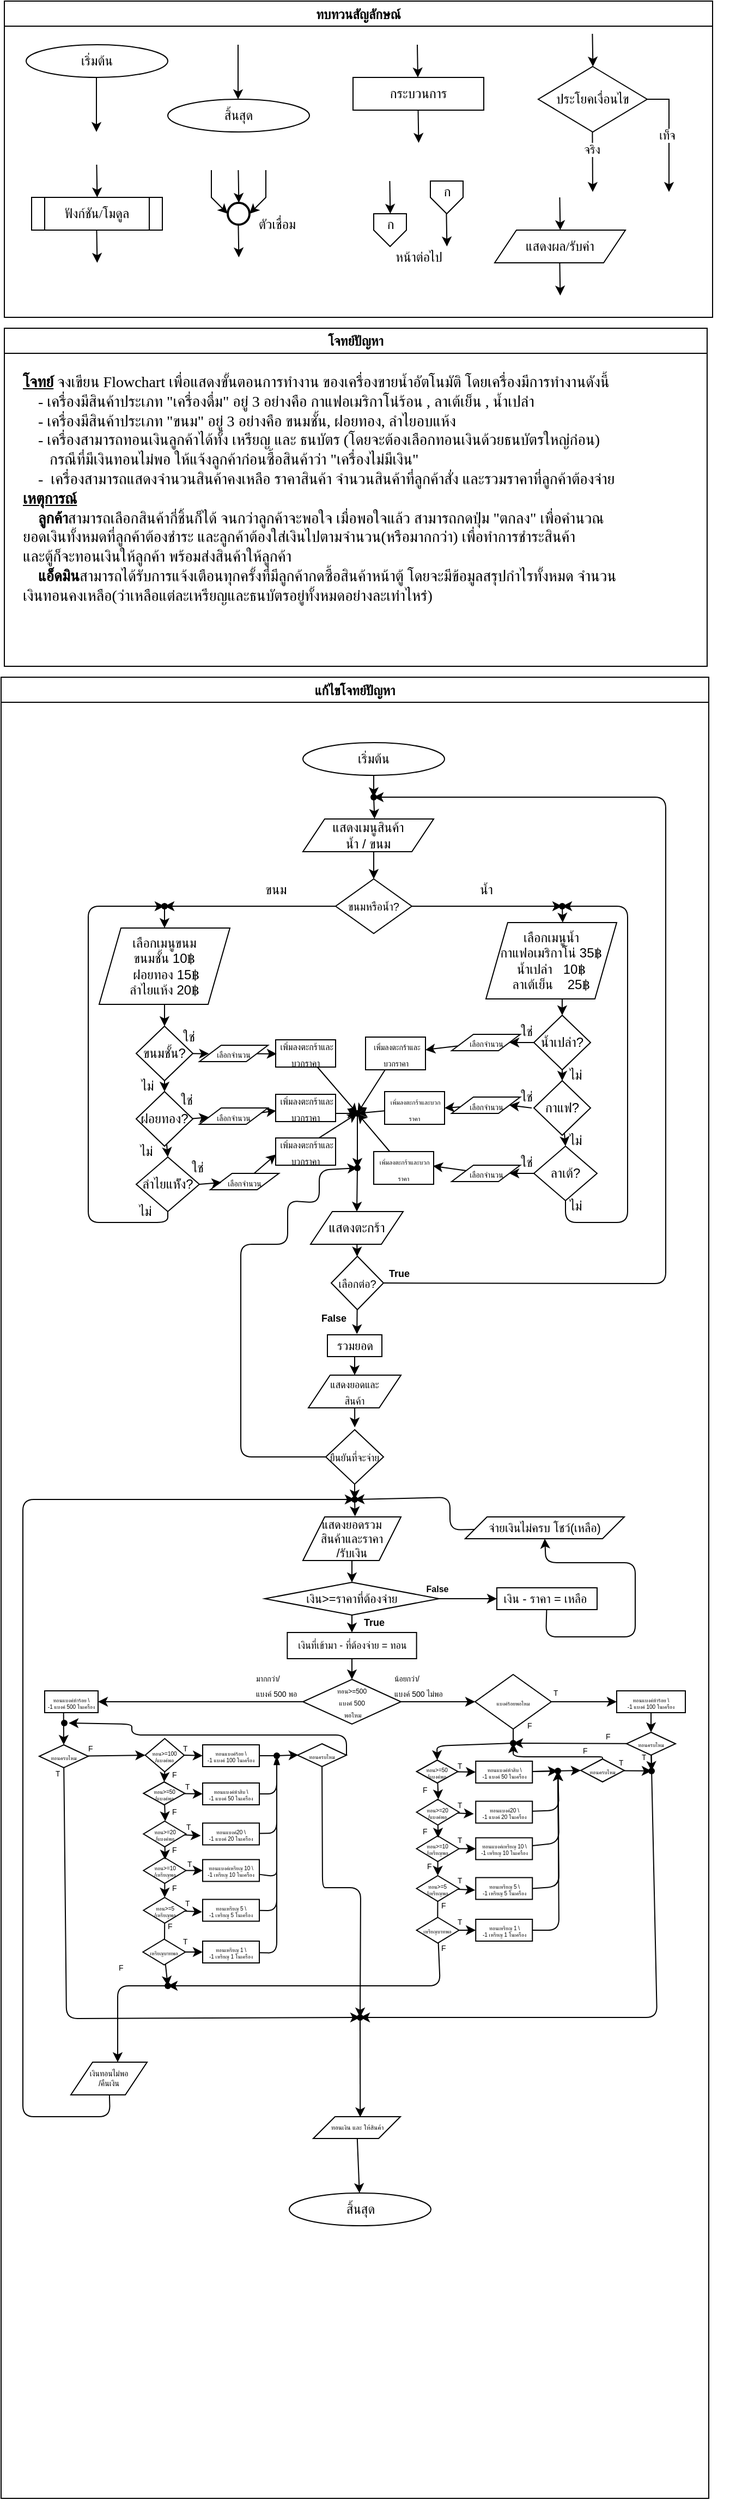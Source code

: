 <mxfile>
    <diagram id="C5RBs43oDa-KdzZeNtuy" name="Page-1">
        <mxGraphModel dx="1814" dy="484" grid="1" gridSize="10" guides="1" tooltips="1" connect="1" arrows="1" fold="1" page="1" pageScale="1" pageWidth="827" pageHeight="1169" math="0" shadow="0">
            <root>
                <mxCell id="WIyWlLk6GJQsqaUBKTNV-0"/>
                <mxCell id="WIyWlLk6GJQsqaUBKTNV-1" parent="WIyWlLk6GJQsqaUBKTNV-0"/>
                <mxCell id="M7CGMbNuYNeq0SnUNNgH-6" value="ทบทวนสัญลักษณ์" style="swimlane;fontFamily=Sarabun;fontSource=https%3A%2F%2Ffonts.googleapis.com%2Fcss%3Ffamily%3DSarabun;" parent="WIyWlLk6GJQsqaUBKTNV-1" vertex="1">
                    <mxGeometry x="-720" y="20" width="650" height="290" as="geometry"/>
                </mxCell>
                <mxCell id="M7CGMbNuYNeq0SnUNNgH-2" value="&lt;font data-font-src=&quot;https://fonts.googleapis.com/css?family=Sarabun&quot; face=&quot;Sarabun&quot;&gt;เริ่มต้น&lt;/font&gt;" style="ellipse;whiteSpace=wrap;html=1;" parent="M7CGMbNuYNeq0SnUNNgH-6" vertex="1">
                    <mxGeometry x="20" y="40" width="130" height="30" as="geometry"/>
                </mxCell>
                <mxCell id="M7CGMbNuYNeq0SnUNNgH-5" value="" style="endArrow=classic;html=1;rounded=0;" parent="M7CGMbNuYNeq0SnUNNgH-6" edge="1">
                    <mxGeometry width="50" height="50" relative="1" as="geometry">
                        <mxPoint x="84.5" y="70" as="sourcePoint"/>
                        <mxPoint x="84.5" y="120" as="targetPoint"/>
                    </mxGeometry>
                </mxCell>
                <mxCell id="M7CGMbNuYNeq0SnUNNgH-3" value="&lt;font face=&quot;Sarabun&quot;&gt;สิ้นสุด&lt;/font&gt;" style="ellipse;whiteSpace=wrap;html=1;" parent="M7CGMbNuYNeq0SnUNNgH-6" vertex="1">
                    <mxGeometry x="150" y="90" width="130" height="30" as="geometry"/>
                </mxCell>
                <mxCell id="M7CGMbNuYNeq0SnUNNgH-4" value="" style="endArrow=classic;html=1;rounded=0;" parent="M7CGMbNuYNeq0SnUNNgH-6" edge="1">
                    <mxGeometry width="50" height="50" relative="1" as="geometry">
                        <mxPoint x="214.5" y="40" as="sourcePoint"/>
                        <mxPoint x="214.5" y="90" as="targetPoint"/>
                    </mxGeometry>
                </mxCell>
                <mxCell id="mvioNwK95yMqdUQ73LqQ-0" value="กระบวนการ" style="rounded=0;whiteSpace=wrap;html=1;fontFamily=Sarabun;fontSource=https%3A%2F%2Ffonts.googleapis.com%2Fcss%3Ffamily%3DSarabun;" parent="M7CGMbNuYNeq0SnUNNgH-6" vertex="1">
                    <mxGeometry x="320" y="70" width="120" height="30" as="geometry"/>
                </mxCell>
                <mxCell id="mvioNwK95yMqdUQ73LqQ-1" value="" style="endArrow=classic;html=1;rounded=0;" parent="M7CGMbNuYNeq0SnUNNgH-6" edge="1">
                    <mxGeometry width="50" height="50" relative="1" as="geometry">
                        <mxPoint x="379" y="40" as="sourcePoint"/>
                        <mxPoint x="379.5" y="70" as="targetPoint"/>
                    </mxGeometry>
                </mxCell>
                <mxCell id="mvioNwK95yMqdUQ73LqQ-2" value="" style="endArrow=classic;html=1;rounded=0;" parent="M7CGMbNuYNeq0SnUNNgH-6" edge="1">
                    <mxGeometry width="50" height="50" relative="1" as="geometry">
                        <mxPoint x="379.75" y="100" as="sourcePoint"/>
                        <mxPoint x="380.25" y="130" as="targetPoint"/>
                    </mxGeometry>
                </mxCell>
                <mxCell id="mvioNwK95yMqdUQ73LqQ-3" value="ประโยคเงื่อนไข" style="rhombus;whiteSpace=wrap;html=1;fontFamily=Sarabun;fontSource=https%3A%2F%2Ffonts.googleapis.com%2Fcss%3Ffamily%3DSarabun;" parent="M7CGMbNuYNeq0SnUNNgH-6" vertex="1">
                    <mxGeometry x="490" y="60" width="100" height="60" as="geometry"/>
                </mxCell>
                <mxCell id="mvioNwK95yMqdUQ73LqQ-4" value="" style="endArrow=classic;html=1;rounded=0;" parent="M7CGMbNuYNeq0SnUNNgH-6" edge="1">
                    <mxGeometry width="50" height="50" relative="1" as="geometry">
                        <mxPoint x="539.71" y="30" as="sourcePoint"/>
                        <mxPoint x="540.21" y="60" as="targetPoint"/>
                    </mxGeometry>
                </mxCell>
                <mxCell id="mvioNwK95yMqdUQ73LqQ-5" value="" style="endArrow=classic;html=1;rounded=0;" parent="M7CGMbNuYNeq0SnUNNgH-6" edge="1">
                    <mxGeometry width="50" height="50" relative="1" as="geometry">
                        <mxPoint x="539.71" y="120" as="sourcePoint"/>
                        <mxPoint x="540" y="175" as="targetPoint"/>
                    </mxGeometry>
                </mxCell>
                <mxCell id="mvioNwK95yMqdUQ73LqQ-7" value="จริง" style="edgeLabel;html=1;align=center;verticalAlign=middle;resizable=0;points=[];fontFamily=Sarabun;fontSource=https%3A%2F%2Ffonts.googleapis.com%2Fcss%3Ffamily%3DSarabun;" parent="mvioNwK95yMqdUQ73LqQ-5" vertex="1" connectable="0">
                    <mxGeometry x="-0.414" y="-1" relative="1" as="geometry">
                        <mxPoint as="offset"/>
                    </mxGeometry>
                </mxCell>
                <mxCell id="mvioNwK95yMqdUQ73LqQ-6" value="" style="endArrow=classic;html=1;rounded=0;exitX=1;exitY=0.5;exitDx=0;exitDy=0;" parent="M7CGMbNuYNeq0SnUNNgH-6" source="mvioNwK95yMqdUQ73LqQ-3" edge="1">
                    <mxGeometry width="50" height="50" relative="1" as="geometry">
                        <mxPoint x="620" y="95" as="sourcePoint"/>
                        <mxPoint x="610" y="175" as="targetPoint"/>
                        <Array as="points">
                            <mxPoint x="610" y="90"/>
                        </Array>
                    </mxGeometry>
                </mxCell>
                <mxCell id="mvioNwK95yMqdUQ73LqQ-8" value="&lt;font data-font-src=&quot;https://fonts.googleapis.com/css?family=Sarabun&quot; face=&quot;Sarabun&quot;&gt;เท็จ&lt;/font&gt;" style="edgeLabel;html=1;align=center;verticalAlign=middle;resizable=0;points=[];" parent="mvioNwK95yMqdUQ73LqQ-6" vertex="1" connectable="0">
                    <mxGeometry x="-0.002" y="-2" relative="1" as="geometry">
                        <mxPoint as="offset"/>
                    </mxGeometry>
                </mxCell>
                <mxCell id="mvioNwK95yMqdUQ73LqQ-9" value="&lt;font data-font-src=&quot;https://fonts.googleapis.com/css?family=Sarabun&quot; face=&quot;Sarabun&quot;&gt;ฟังก์ชัน/โมดูล&lt;/font&gt;" style="shape=process;whiteSpace=wrap;html=1;backgroundOutline=1;" parent="M7CGMbNuYNeq0SnUNNgH-6" vertex="1">
                    <mxGeometry x="25" y="180" width="120" height="30" as="geometry"/>
                </mxCell>
                <mxCell id="mvioNwK95yMqdUQ73LqQ-11" value="" style="endArrow=classic;html=1;rounded=0;" parent="M7CGMbNuYNeq0SnUNNgH-6" edge="1">
                    <mxGeometry width="50" height="50" relative="1" as="geometry">
                        <mxPoint x="84.71" y="150" as="sourcePoint"/>
                        <mxPoint x="85.21" y="180" as="targetPoint"/>
                    </mxGeometry>
                </mxCell>
                <mxCell id="mvioNwK95yMqdUQ73LqQ-12" value="" style="endArrow=classic;html=1;rounded=0;" parent="M7CGMbNuYNeq0SnUNNgH-6" edge="1">
                    <mxGeometry width="50" height="50" relative="1" as="geometry">
                        <mxPoint x="84.71" y="210" as="sourcePoint"/>
                        <mxPoint x="85.21" y="240" as="targetPoint"/>
                    </mxGeometry>
                </mxCell>
                <mxCell id="mvioNwK95yMqdUQ73LqQ-13" value="" style="strokeWidth=2;html=1;shape=mxgraph.flowchart.start_2;whiteSpace=wrap;" parent="M7CGMbNuYNeq0SnUNNgH-6" vertex="1">
                    <mxGeometry x="205" y="185" width="20" height="20" as="geometry"/>
                </mxCell>
                <mxCell id="mvioNwK95yMqdUQ73LqQ-16" value="" style="endArrow=classic;html=1;rounded=0;" parent="M7CGMbNuYNeq0SnUNNgH-6" edge="1">
                    <mxGeometry width="50" height="50" relative="1" as="geometry">
                        <mxPoint x="214.71" y="155" as="sourcePoint"/>
                        <mxPoint x="215.21" y="185" as="targetPoint"/>
                    </mxGeometry>
                </mxCell>
                <mxCell id="mvioNwK95yMqdUQ73LqQ-17" value="" style="endArrow=classic;html=1;rounded=0;entryX=0;entryY=0.5;entryDx=0;entryDy=0;entryPerimeter=0;" parent="M7CGMbNuYNeq0SnUNNgH-6" target="mvioNwK95yMqdUQ73LqQ-13" edge="1">
                    <mxGeometry width="50" height="50" relative="1" as="geometry">
                        <mxPoint x="190.0" y="155" as="sourcePoint"/>
                        <mxPoint x="190.5" y="185" as="targetPoint"/>
                        <Array as="points">
                            <mxPoint x="190" y="180"/>
                        </Array>
                    </mxGeometry>
                </mxCell>
                <mxCell id="mvioNwK95yMqdUQ73LqQ-18" value="" style="endArrow=classic;html=1;rounded=0;entryX=1;entryY=0.5;entryDx=0;entryDy=0;entryPerimeter=0;" parent="M7CGMbNuYNeq0SnUNNgH-6" target="mvioNwK95yMqdUQ73LqQ-13" edge="1">
                    <mxGeometry width="50" height="50" relative="1" as="geometry">
                        <mxPoint x="240.0" y="155" as="sourcePoint"/>
                        <mxPoint x="240.5" y="185" as="targetPoint"/>
                        <Array as="points">
                            <mxPoint x="240" y="180"/>
                        </Array>
                    </mxGeometry>
                </mxCell>
                <mxCell id="mvioNwK95yMqdUQ73LqQ-19" value="" style="endArrow=classic;html=1;rounded=0;" parent="M7CGMbNuYNeq0SnUNNgH-6" edge="1">
                    <mxGeometry width="50" height="50" relative="1" as="geometry">
                        <mxPoint x="214.71" y="205" as="sourcePoint"/>
                        <mxPoint x="215.21" y="235" as="targetPoint"/>
                    </mxGeometry>
                </mxCell>
                <mxCell id="mvioNwK95yMqdUQ73LqQ-20" value="&lt;font data-font-src=&quot;https://fonts.googleapis.com/css?family=Sarabun&quot; face=&quot;Sarabun&quot;&gt;ตัวเชื่อม&lt;/font&gt;" style="text;html=1;align=center;verticalAlign=middle;resizable=0;points=[];autosize=1;strokeColor=none;fillColor=none;" parent="M7CGMbNuYNeq0SnUNNgH-6" vertex="1">
                    <mxGeometry x="220" y="190" width="60" height="30" as="geometry"/>
                </mxCell>
                <mxCell id="mvioNwK95yMqdUQ73LqQ-25" value="" style="endArrow=classic;html=1;rounded=0;" parent="M7CGMbNuYNeq0SnUNNgH-6" edge="1">
                    <mxGeometry width="50" height="50" relative="1" as="geometry">
                        <mxPoint x="353.71" y="165" as="sourcePoint"/>
                        <mxPoint x="354.21" y="195" as="targetPoint"/>
                    </mxGeometry>
                </mxCell>
                <mxCell id="mvioNwK95yMqdUQ73LqQ-21" value="" style="verticalLabelPosition=bottom;verticalAlign=top;html=1;shape=offPageConnector;rounded=0;size=0.5;" parent="M7CGMbNuYNeq0SnUNNgH-6" vertex="1">
                    <mxGeometry x="339" y="195" width="30" height="30" as="geometry"/>
                </mxCell>
                <mxCell id="mvioNwK95yMqdUQ73LqQ-26" value="" style="endArrow=classic;html=1;rounded=0;" parent="M7CGMbNuYNeq0SnUNNgH-6" edge="1">
                    <mxGeometry width="50" height="50" relative="1" as="geometry">
                        <mxPoint x="405.71" y="195" as="sourcePoint"/>
                        <mxPoint x="406.21" y="225" as="targetPoint"/>
                    </mxGeometry>
                </mxCell>
                <mxCell id="mvioNwK95yMqdUQ73LqQ-27" value="" style="verticalLabelPosition=bottom;verticalAlign=top;html=1;shape=offPageConnector;rounded=0;size=0.5;" parent="M7CGMbNuYNeq0SnUNNgH-6" vertex="1">
                    <mxGeometry x="391" y="165" width="30" height="30" as="geometry"/>
                </mxCell>
                <mxCell id="mvioNwK95yMqdUQ73LqQ-28" value="หน้าต่อไป" style="text;html=1;align=center;verticalAlign=middle;resizable=0;points=[];autosize=1;strokeColor=none;fillColor=none;fontFamily=Sarabun;fontSource=https%3A%2F%2Ffonts.googleapis.com%2Fcss%3Ffamily%3DSarabun;" parent="M7CGMbNuYNeq0SnUNNgH-6" vertex="1">
                    <mxGeometry x="345" y="220" width="70" height="30" as="geometry"/>
                </mxCell>
                <mxCell id="mvioNwK95yMqdUQ73LqQ-29" value="ก" style="text;html=1;align=center;verticalAlign=middle;resizable=0;points=[];autosize=1;strokeColor=none;fillColor=none;fontFamily=Sarabun;fontSource=https%3A%2F%2Ffonts.googleapis.com%2Fcss%3Ffamily%3DSarabun;" parent="M7CGMbNuYNeq0SnUNNgH-6" vertex="1">
                    <mxGeometry x="339" y="190" width="30" height="30" as="geometry"/>
                </mxCell>
                <mxCell id="mvioNwK95yMqdUQ73LqQ-30" value="ก" style="text;html=1;align=center;verticalAlign=middle;resizable=0;points=[];autosize=1;strokeColor=none;fillColor=none;fontFamily=Sarabun;fontSource=https%3A%2F%2Ffonts.googleapis.com%2Fcss%3Ffamily%3DSarabun;" parent="M7CGMbNuYNeq0SnUNNgH-6" vertex="1">
                    <mxGeometry x="391" y="160" width="30" height="30" as="geometry"/>
                </mxCell>
                <mxCell id="mvioNwK95yMqdUQ73LqQ-32" value="แสดงผล/รับค่า" style="shape=parallelogram;perimeter=parallelogramPerimeter;whiteSpace=wrap;html=1;fixedSize=1;fontFamily=Sarabun;fontSource=https%3A%2F%2Ffonts.googleapis.com%2Fcss%3Ffamily%3DSarabun;" parent="M7CGMbNuYNeq0SnUNNgH-6" vertex="1">
                    <mxGeometry x="450" y="210" width="120" height="30" as="geometry"/>
                </mxCell>
                <mxCell id="mvioNwK95yMqdUQ73LqQ-33" value="" style="endArrow=classic;html=1;rounded=0;" parent="M7CGMbNuYNeq0SnUNNgH-6" edge="1">
                    <mxGeometry width="50" height="50" relative="1" as="geometry">
                        <mxPoint x="509.71" y="180" as="sourcePoint"/>
                        <mxPoint x="510.21" y="210" as="targetPoint"/>
                    </mxGeometry>
                </mxCell>
                <mxCell id="mvioNwK95yMqdUQ73LqQ-34" value="" style="endArrow=classic;html=1;rounded=0;" parent="M7CGMbNuYNeq0SnUNNgH-6" edge="1">
                    <mxGeometry width="50" height="50" relative="1" as="geometry">
                        <mxPoint x="509.71" y="240" as="sourcePoint"/>
                        <mxPoint x="510.21" y="270" as="targetPoint"/>
                    </mxGeometry>
                </mxCell>
                <mxCell id="mvioNwK95yMqdUQ73LqQ-36" value="แก้ไขโจทย์ปัญหา" style="swimlane;fontFamily=Sarabun;fontSource=https%3A%2F%2Ffonts.googleapis.com%2Fcss%3Ffamily%3DSarabun;" parent="WIyWlLk6GJQsqaUBKTNV-1" vertex="1">
                    <mxGeometry x="-723" y="640" width="649.5" height="1670" as="geometry"/>
                </mxCell>
                <mxCell id="mvioNwK95yMqdUQ73LqQ-69" value="&lt;font face=&quot;Sarabun&quot;&gt;สิ้นสุด&lt;/font&gt;" style="ellipse;whiteSpace=wrap;html=1;" parent="mvioNwK95yMqdUQ73LqQ-36" vertex="1">
                    <mxGeometry x="264.5" y="1390" width="130" height="30" as="geometry"/>
                </mxCell>
                <mxCell id="0" value="&lt;font data-font-src=&quot;https://fonts.googleapis.com/css?family=Sarabun&quot; face=&quot;Sarabun&quot;&gt;เริ่มต้น&lt;/font&gt;" style="ellipse;whiteSpace=wrap;html=1;" parent="mvioNwK95yMqdUQ73LqQ-36" vertex="1">
                    <mxGeometry x="277" y="60" width="130" height="30" as="geometry"/>
                </mxCell>
                <mxCell id="1" value="" style="endArrow=classic;html=1;" parent="mvioNwK95yMqdUQ73LqQ-36" target="62" edge="1">
                    <mxGeometry width="50" height="50" relative="1" as="geometry">
                        <mxPoint x="342" y="90.0" as="sourcePoint"/>
                        <mxPoint x="1000" y="-561" as="targetPoint"/>
                    </mxGeometry>
                </mxCell>
                <mxCell id="2" value="แสดงเมนูสินค้า&lt;br&gt;น้ำ / ขนม" style="shape=parallelogram;perimeter=parallelogramPerimeter;whiteSpace=wrap;html=1;fixedSize=1;" parent="mvioNwK95yMqdUQ73LqQ-36" vertex="1">
                    <mxGeometry x="277" y="130" width="120" height="30" as="geometry"/>
                </mxCell>
                <mxCell id="3" value="&lt;font style=&quot;font-size: 10px;&quot;&gt;ขนมหรือน้ำ?&lt;/font&gt;" style="rhombus;whiteSpace=wrap;html=1;" parent="mvioNwK95yMqdUQ73LqQ-36" vertex="1">
                    <mxGeometry x="307" y="185" width="70" height="50" as="geometry"/>
                </mxCell>
                <mxCell id="4" value="" style="endArrow=classic;html=1;entryX=0.5;entryY=0;entryDx=0;entryDy=0;" parent="mvioNwK95yMqdUQ73LqQ-36" target="3" edge="1">
                    <mxGeometry width="50" height="50" relative="1" as="geometry">
                        <mxPoint x="342" y="160.0" as="sourcePoint"/>
                        <mxPoint x="1000" y="-491" as="targetPoint"/>
                    </mxGeometry>
                </mxCell>
                <mxCell id="5" value="" style="endArrow=classic;html=1;exitX=1;exitY=0.5;exitDx=0;exitDy=0;entryX=0.383;entryY=0.484;entryDx=0;entryDy=0;entryPerimeter=0;" parent="mvioNwK95yMqdUQ73LqQ-36" source="3" target="54" edge="1">
                    <mxGeometry width="50" height="50" relative="1" as="geometry">
                        <mxPoint x="1080" y="-451" as="sourcePoint"/>
                        <mxPoint x="1240" y="-441" as="targetPoint"/>
                        <Array as="points">
                            <mxPoint x="510" y="210"/>
                        </Array>
                    </mxGeometry>
                </mxCell>
                <mxCell id="6" value="ขนม" style="text;html=1;align=center;verticalAlign=middle;resizable=0;points=[];autosize=1;strokeColor=none;fillColor=none;" parent="mvioNwK95yMqdUQ73LqQ-36" vertex="1">
                    <mxGeometry x="227" y="180" width="50" height="30" as="geometry"/>
                </mxCell>
                <mxCell id="7" value="น้ำ" style="text;html=1;align=center;verticalAlign=middle;resizable=0;points=[];autosize=1;strokeColor=none;fillColor=none;" parent="mvioNwK95yMqdUQ73LqQ-36" vertex="1">
                    <mxGeometry x="425" y="180" width="40" height="30" as="geometry"/>
                </mxCell>
                <mxCell id="9" value="เลือกเมนูขนม&lt;br&gt;ขนมชั้น 10฿&lt;br&gt;&amp;nbsp;ฝอยทอง 15฿&lt;br&gt;ลำไยแห้ง 20฿" style="shape=parallelogram;perimeter=parallelogramPerimeter;whiteSpace=wrap;html=1;fixedSize=1;" parent="mvioNwK95yMqdUQ73LqQ-36" vertex="1">
                    <mxGeometry x="90" y="230" width="120" height="70" as="geometry"/>
                </mxCell>
                <mxCell id="10" value="เลือกเมนูน้ำ&lt;br&gt;กาแฟอเมริกาโน่ 35฿&lt;br&gt;น้ำเปล่า&amp;nbsp; &amp;nbsp;10฿&lt;br&gt;ลาเต้เย็น&amp;nbsp; &amp;nbsp; 25฿" style="shape=parallelogram;perimeter=parallelogramPerimeter;whiteSpace=wrap;html=1;fixedSize=1;" parent="mvioNwK95yMqdUQ73LqQ-36" vertex="1">
                    <mxGeometry x="445" y="225" width="120" height="70" as="geometry"/>
                </mxCell>
                <mxCell id="13" value="ขนมชั้น?" style="rhombus;whiteSpace=wrap;html=1;" parent="mvioNwK95yMqdUQ73LqQ-36" vertex="1">
                    <mxGeometry x="124" y="320" width="52" height="50" as="geometry"/>
                </mxCell>
                <mxCell id="8" style="edgeStyle=none;html=1;entryX=0.5;entryY=0;entryDx=0;entryDy=0;" parent="mvioNwK95yMqdUQ73LqQ-36" source="9" target="13" edge="1">
                    <mxGeometry relative="1" as="geometry"/>
                </mxCell>
                <mxCell id="15" value="ฝอยทอง?" style="rhombus;whiteSpace=wrap;html=1;" parent="mvioNwK95yMqdUQ73LqQ-36" vertex="1">
                    <mxGeometry x="124" y="380" width="52" height="50" as="geometry"/>
                </mxCell>
                <mxCell id="11" style="edgeStyle=none;html=1;entryX=0.5;entryY=0;entryDx=0;entryDy=0;" parent="mvioNwK95yMqdUQ73LqQ-36" source="13" target="15" edge="1">
                    <mxGeometry relative="1" as="geometry"/>
                </mxCell>
                <mxCell id="16" style="edgeStyle=none;html=1;exitX=0;exitY=0.5;exitDx=0;exitDy=0;" parent="mvioNwK95yMqdUQ73LqQ-36" source="3" target="29" edge="1">
                    <mxGeometry relative="1" as="geometry">
                        <mxPoint x="810" y="-465" as="sourcePoint"/>
                        <mxPoint x="860" y="-451" as="targetPoint"/>
                        <Array as="points"/>
                    </mxGeometry>
                </mxCell>
                <mxCell id="17" value="ลำไยแห้ัง?" style="rhombus;whiteSpace=wrap;html=1;" parent="mvioNwK95yMqdUQ73LqQ-36" vertex="1">
                    <mxGeometry x="124" y="440" width="58" height="50" as="geometry"/>
                </mxCell>
                <mxCell id="14" style="edgeStyle=none;html=1;entryX=0.5;entryY=0;entryDx=0;entryDy=0;" parent="mvioNwK95yMqdUQ73LqQ-36" source="15" target="17" edge="1">
                    <mxGeometry relative="1" as="geometry"/>
                </mxCell>
                <mxCell id="19" value="&lt;font style=&quot;font-size: 8px;&quot;&gt;&amp;nbsp;เพิ่มลงตะกร้าและบวกราคา&lt;/font&gt;" style="rounded=0;whiteSpace=wrap;html=1;" parent="mvioNwK95yMqdUQ73LqQ-36" vertex="1">
                    <mxGeometry x="252" y="332.5" width="55" height="25" as="geometry"/>
                </mxCell>
                <mxCell id="20" value="ไม่&lt;br&gt;" style="text;html=1;align=center;verticalAlign=middle;resizable=0;points=[];autosize=1;strokeColor=none;fillColor=none;" parent="mvioNwK95yMqdUQ73LqQ-36" vertex="1">
                    <mxGeometry x="114" y="360" width="40" height="30" as="geometry"/>
                </mxCell>
                <mxCell id="21" value="ไม่&lt;br&gt;" style="text;html=1;align=center;verticalAlign=middle;resizable=0;points=[];autosize=1;strokeColor=none;fillColor=none;" parent="mvioNwK95yMqdUQ73LqQ-36" vertex="1">
                    <mxGeometry x="113" y="420" width="40" height="30" as="geometry"/>
                </mxCell>
                <mxCell id="22" style="edgeStyle=none;html=1;entryX=0.139;entryY=0.563;entryDx=0;entryDy=0;entryPerimeter=0;" parent="mvioNwK95yMqdUQ73LqQ-36" target="91" edge="1">
                    <mxGeometry relative="1" as="geometry">
                        <mxPoint x="176" y="404.76" as="sourcePoint"/>
                        <mxPoint x="860" y="-266" as="targetPoint"/>
                    </mxGeometry>
                </mxCell>
                <mxCell id="23" style="edgeStyle=none;html=1;entryX=0.399;entryY=0.648;entryDx=0;entryDy=0;entryPerimeter=0;" parent="mvioNwK95yMqdUQ73LqQ-36" target="60" edge="1">
                    <mxGeometry relative="1" as="geometry">
                        <mxPoint x="307" y="400.0" as="sourcePoint"/>
                    </mxGeometry>
                </mxCell>
                <mxCell id="24" style="edgeStyle=none;html=1;entryX=0.38;entryY=0.514;entryDx=0;entryDy=0;entryPerimeter=0;" parent="mvioNwK95yMqdUQ73LqQ-36" target="60" edge="1">
                    <mxGeometry relative="1" as="geometry">
                        <mxPoint x="284" y="427.447" as="sourcePoint"/>
                    </mxGeometry>
                </mxCell>
                <mxCell id="25" value="ใช่" style="text;html=1;align=center;verticalAlign=middle;resizable=0;points=[];autosize=1;strokeColor=none;fillColor=none;" parent="mvioNwK95yMqdUQ73LqQ-36" vertex="1">
                    <mxGeometry x="152" y="315" width="40" height="30" as="geometry"/>
                </mxCell>
                <mxCell id="26" value="ใช่" style="text;html=1;align=center;verticalAlign=middle;resizable=0;points=[];autosize=1;strokeColor=none;fillColor=none;" parent="mvioNwK95yMqdUQ73LqQ-36" vertex="1">
                    <mxGeometry x="150" y="373" width="40" height="30" as="geometry"/>
                </mxCell>
                <mxCell id="27" value="ใช่" style="text;html=1;align=center;verticalAlign=middle;resizable=0;points=[];autosize=1;strokeColor=none;fillColor=none;" parent="mvioNwK95yMqdUQ73LqQ-36" vertex="1">
                    <mxGeometry x="160" y="435" width="40" height="30" as="geometry"/>
                </mxCell>
                <mxCell id="28" style="edgeStyle=none;html=1;entryX=0.5;entryY=0;entryDx=0;entryDy=0;" parent="mvioNwK95yMqdUQ73LqQ-36" source="29" target="9" edge="1">
                    <mxGeometry relative="1" as="geometry"/>
                </mxCell>
                <mxCell id="29" value="" style="shape=waypoint;sketch=0;fillStyle=solid;size=6;pointerEvents=1;points=[];fillColor=none;resizable=0;rotatable=0;perimeter=centerPerimeter;snapToPoint=1;" parent="mvioNwK95yMqdUQ73LqQ-36" vertex="1">
                    <mxGeometry x="140" y="200" width="20" height="20" as="geometry"/>
                </mxCell>
                <mxCell id="30" style="edgeStyle=none;html=1;" parent="mvioNwK95yMqdUQ73LqQ-36" source="17" target="29" edge="1">
                    <mxGeometry relative="1" as="geometry">
                        <mxPoint x="790" y="-461" as="targetPoint"/>
                        <Array as="points">
                            <mxPoint x="153" y="500"/>
                            <mxPoint x="80" y="500"/>
                            <mxPoint x="80" y="210"/>
                        </Array>
                    </mxGeometry>
                </mxCell>
                <mxCell id="31" value="ไม่&lt;br&gt;" style="text;html=1;align=center;verticalAlign=middle;resizable=0;points=[];autosize=1;strokeColor=none;fillColor=none;" parent="mvioNwK95yMqdUQ73LqQ-36" vertex="1">
                    <mxGeometry x="112" y="475" width="40" height="30" as="geometry"/>
                </mxCell>
                <mxCell id="32" style="edgeStyle=none;html=1;entryX=0.5;entryY=0;entryDx=0;entryDy=0;exitX=0.583;exitY=0.995;exitDx=0;exitDy=0;exitPerimeter=0;" parent="mvioNwK95yMqdUQ73LqQ-36" source="10" target="34" edge="1">
                    <mxGeometry relative="1" as="geometry">
                        <mxPoint x="1175" y="-371" as="sourcePoint"/>
                    </mxGeometry>
                </mxCell>
                <mxCell id="34" value="น้ำเปล่า?" style="rhombus;whiteSpace=wrap;html=1;" parent="mvioNwK95yMqdUQ73LqQ-36" vertex="1">
                    <mxGeometry x="489" y="310" width="52" height="50" as="geometry"/>
                </mxCell>
                <mxCell id="35" value="กาแฟ?" style="rhombus;whiteSpace=wrap;html=1;" parent="mvioNwK95yMqdUQ73LqQ-36" vertex="1">
                    <mxGeometry x="489" y="370" width="52" height="50" as="geometry"/>
                </mxCell>
                <mxCell id="36" style="edgeStyle=none;html=1;entryX=0.5;entryY=0;entryDx=0;entryDy=0;" parent="mvioNwK95yMqdUQ73LqQ-36" source="34" target="35" edge="1">
                    <mxGeometry relative="1" as="geometry"/>
                </mxCell>
                <mxCell id="38" value="ลาเต้?" style="rhombus;whiteSpace=wrap;html=1;" parent="mvioNwK95yMqdUQ73LqQ-36" vertex="1">
                    <mxGeometry x="489" y="430" width="58" height="50" as="geometry"/>
                </mxCell>
                <mxCell id="39" style="edgeStyle=none;html=1;entryX=0.5;entryY=0;entryDx=0;entryDy=0;" parent="mvioNwK95yMqdUQ73LqQ-36" source="35" target="38" edge="1">
                    <mxGeometry relative="1" as="geometry"/>
                </mxCell>
                <mxCell id="41" value="&lt;font style=&quot;font-size: 7px;&quot;&gt;&amp;nbsp;เพิ่มลงตะกร้าและบวกราคา&lt;/font&gt;" style="rounded=0;whiteSpace=wrap;html=1;" parent="mvioNwK95yMqdUQ73LqQ-36" vertex="1">
                    <mxGeometry x="334.5" y="330" width="55" height="30" as="geometry"/>
                </mxCell>
                <mxCell id="42" value="ไม่&lt;br&gt;" style="text;html=1;align=center;verticalAlign=middle;resizable=0;points=[];autosize=1;strokeColor=none;fillColor=none;" parent="mvioNwK95yMqdUQ73LqQ-36" vertex="1">
                    <mxGeometry x="507" y="350" width="40" height="30" as="geometry"/>
                </mxCell>
                <mxCell id="43" value="ไม่&lt;br&gt;" style="text;html=1;align=center;verticalAlign=middle;resizable=0;points=[];autosize=1;strokeColor=none;fillColor=none;" parent="mvioNwK95yMqdUQ73LqQ-36" vertex="1">
                    <mxGeometry x="507" y="410" width="40" height="30" as="geometry"/>
                </mxCell>
                <mxCell id="44" style="edgeStyle=none;html=1;entryX=1;entryY=0.5;entryDx=0;entryDy=0;" parent="mvioNwK95yMqdUQ73LqQ-36" target="100" edge="1">
                    <mxGeometry relative="1" as="geometry">
                        <mxPoint x="487" y="395.0" as="sourcePoint"/>
                        <mxPoint x="1225" y="-271" as="targetPoint"/>
                    </mxGeometry>
                </mxCell>
                <mxCell id="46" value="&lt;font style=&quot;font-size: 6px;&quot;&gt;&amp;nbsp;เพิ่มลงตะกร้าและบวกราคา&lt;/font&gt;" style="rounded=0;whiteSpace=wrap;html=1;" parent="mvioNwK95yMqdUQ73LqQ-36" vertex="1">
                    <mxGeometry x="352" y="380" width="55" height="30" as="geometry"/>
                </mxCell>
                <mxCell id="48" value="&lt;font style=&quot;font-size: 6px;&quot;&gt;&amp;nbsp;เพิ่มลงตะกร้าและบวกราคา&lt;/font&gt;" style="rounded=0;whiteSpace=wrap;html=1;" parent="mvioNwK95yMqdUQ73LqQ-36" vertex="1">
                    <mxGeometry x="342" y="435" width="55" height="30" as="geometry"/>
                </mxCell>
                <mxCell id="49" value="ใช่" style="text;html=1;align=center;verticalAlign=middle;resizable=0;points=[];autosize=1;strokeColor=none;fillColor=none;" parent="mvioNwK95yMqdUQ73LqQ-36" vertex="1">
                    <mxGeometry x="462" y="370" width="40" height="30" as="geometry"/>
                </mxCell>
                <mxCell id="50" value="ใช่" style="text;html=1;align=center;verticalAlign=middle;resizable=0;points=[];autosize=1;strokeColor=none;fillColor=none;" parent="mvioNwK95yMqdUQ73LqQ-36" vertex="1">
                    <mxGeometry x="462" y="430" width="40" height="30" as="geometry"/>
                </mxCell>
                <mxCell id="51" value="ไม่&lt;br&gt;" style="text;html=1;align=center;verticalAlign=middle;resizable=0;points=[];autosize=1;strokeColor=none;fillColor=none;" parent="mvioNwK95yMqdUQ73LqQ-36" vertex="1">
                    <mxGeometry x="507" y="470" width="40" height="30" as="geometry"/>
                </mxCell>
                <mxCell id="52" value="ใช่" style="text;html=1;align=center;verticalAlign=middle;resizable=0;points=[];autosize=1;strokeColor=none;fillColor=none;" parent="mvioNwK95yMqdUQ73LqQ-36" vertex="1">
                    <mxGeometry x="462" y="310" width="40" height="30" as="geometry"/>
                </mxCell>
                <mxCell id="53" style="edgeStyle=none;html=1;entryX=0.587;entryY=0;entryDx=0;entryDy=0;entryPerimeter=0;" parent="mvioNwK95yMqdUQ73LqQ-36" source="54" target="10" edge="1">
                    <mxGeometry relative="1" as="geometry"/>
                </mxCell>
                <mxCell id="54" value="" style="shape=waypoint;sketch=0;fillStyle=solid;size=6;pointerEvents=1;points=[];fillColor=none;resizable=0;rotatable=0;perimeter=centerPerimeter;snapToPoint=1;" parent="mvioNwK95yMqdUQ73LqQ-36" vertex="1">
                    <mxGeometry x="505" y="200" width="20" height="20" as="geometry"/>
                </mxCell>
                <mxCell id="55" style="edgeStyle=none;html=1;" parent="mvioNwK95yMqdUQ73LqQ-36" source="38" target="54" edge="1">
                    <mxGeometry relative="1" as="geometry">
                        <mxPoint x="1195" y="-471.53" as="targetPoint"/>
                        <Array as="points">
                            <mxPoint x="518" y="500"/>
                            <mxPoint x="545" y="500"/>
                            <mxPoint x="575" y="500"/>
                            <mxPoint x="575" y="210"/>
                        </Array>
                    </mxGeometry>
                </mxCell>
                <mxCell id="57" value="แสดงตะกร้า" style="shape=parallelogram;perimeter=parallelogramPerimeter;whiteSpace=wrap;html=1;fixedSize=1;" parent="mvioNwK95yMqdUQ73LqQ-36" vertex="1">
                    <mxGeometry x="284" y="490" width="85" height="30" as="geometry"/>
                </mxCell>
                <mxCell id="58" value="&lt;font style=&quot;font-size: 10px;&quot;&gt;เลือกต่อ?&lt;/font&gt;" style="rhombus;whiteSpace=wrap;html=1;" parent="mvioNwK95yMqdUQ73LqQ-36" vertex="1">
                    <mxGeometry x="303" y="531" width="48" height="49" as="geometry"/>
                </mxCell>
                <mxCell id="56" style="edgeStyle=none;html=1;" parent="mvioNwK95yMqdUQ73LqQ-36" source="57" target="58" edge="1">
                    <mxGeometry relative="1" as="geometry"/>
                </mxCell>
                <mxCell id="60" value="" style="shape=waypoint;sketch=0;fillStyle=solid;size=6;pointerEvents=1;points=[];fillColor=none;resizable=0;rotatable=0;perimeter=centerPerimeter;snapToPoint=1;" parent="mvioNwK95yMqdUQ73LqQ-36" vertex="1">
                    <mxGeometry x="317" y="390" width="20" height="20" as="geometry"/>
                </mxCell>
                <mxCell id="18" style="edgeStyle=none;html=1;entryX=0.399;entryY=0.514;entryDx=0;entryDy=0;entryPerimeter=0;" parent="mvioNwK95yMqdUQ73LqQ-36" source="19" target="60" edge="1">
                    <mxGeometry relative="1" as="geometry"/>
                </mxCell>
                <mxCell id="40" style="edgeStyle=none;html=1;entryX=0.635;entryY=0.469;entryDx=0;entryDy=0;entryPerimeter=0;fontSize=6;" parent="mvioNwK95yMqdUQ73LqQ-36" source="41" target="60" edge="1">
                    <mxGeometry relative="1" as="geometry"/>
                </mxCell>
                <mxCell id="45" style="edgeStyle=none;html=1;" parent="mvioNwK95yMqdUQ73LqQ-36" source="46" target="60" edge="1">
                    <mxGeometry relative="1" as="geometry"/>
                </mxCell>
                <mxCell id="47" style="edgeStyle=none;html=1;" parent="mvioNwK95yMqdUQ73LqQ-36" source="48" target="60" edge="1">
                    <mxGeometry relative="1" as="geometry"/>
                </mxCell>
                <mxCell id="61" style="edgeStyle=none;html=1;entryX=0.548;entryY=-0.004;entryDx=0;entryDy=0;entryPerimeter=0;" parent="mvioNwK95yMqdUQ73LqQ-36" source="62" target="2" edge="1">
                    <mxGeometry relative="1" as="geometry"/>
                </mxCell>
                <mxCell id="62" value="" style="shape=waypoint;sketch=0;fillStyle=solid;size=6;pointerEvents=1;points=[];fillColor=none;resizable=0;rotatable=0;perimeter=centerPerimeter;snapToPoint=1;" parent="mvioNwK95yMqdUQ73LqQ-36" vertex="1">
                    <mxGeometry x="332" y="100" width="20" height="20" as="geometry"/>
                </mxCell>
                <mxCell id="63" style="edgeStyle=none;html=1;" parent="mvioNwK95yMqdUQ73LqQ-36" source="58" target="62" edge="1">
                    <mxGeometry relative="1" as="geometry">
                        <mxPoint x="1060" y="-571" as="targetPoint"/>
                        <Array as="points">
                            <mxPoint x="610" y="556"/>
                            <mxPoint x="610" y="110"/>
                        </Array>
                    </mxGeometry>
                </mxCell>
                <mxCell id="64" value="&lt;p style=&quot;line-height: 120%;&quot;&gt;&lt;font style=&quot;font-size: 9px;&quot;&gt;True&lt;/font&gt;&lt;br&gt;&lt;/p&gt;" style="text;strokeColor=none;fillColor=none;html=1;fontSize=24;fontStyle=1;verticalAlign=middle;align=center;" parent="mvioNwK95yMqdUQ73LqQ-36" vertex="1">
                    <mxGeometry x="332" y="529" width="65" height="30" as="geometry"/>
                </mxCell>
                <mxCell id="65" value="&lt;p style=&quot;line-height: 120%;&quot;&gt;&lt;font style=&quot;font-size: 9px;&quot;&gt;False&lt;/font&gt;&lt;br&gt;&lt;/p&gt;" style="text;strokeColor=none;fillColor=none;html=1;fontSize=24;fontStyle=1;verticalAlign=middle;align=center;" parent="mvioNwK95yMqdUQ73LqQ-36" vertex="1">
                    <mxGeometry x="272" y="570" width="65" height="30" as="geometry"/>
                </mxCell>
                <mxCell id="67" value="รวมยอด" style="rounded=0;whiteSpace=wrap;html=1;fontSize=11;" parent="mvioNwK95yMqdUQ73LqQ-36" vertex="1">
                    <mxGeometry x="299.5" y="603" width="50" height="20" as="geometry"/>
                </mxCell>
                <mxCell id="68" value="&lt;font style=&quot;font-size: 9px;&quot;&gt;ยืนยันที่จะจ่าย&lt;/font&gt;" style="rhombus;whiteSpace=wrap;html=1;fontSize=11;" parent="mvioNwK95yMqdUQ73LqQ-36" vertex="1">
                    <mxGeometry x="298" y="690" width="53" height="50" as="geometry"/>
                </mxCell>
                <mxCell id="69" style="edgeStyle=none;html=1;entryX=0.502;entryY=-0.043;entryDx=0;entryDy=0;entryPerimeter=0;fontSize=11;" parent="mvioNwK95yMqdUQ73LqQ-36" source="70" target="68" edge="1">
                    <mxGeometry relative="1" as="geometry"/>
                </mxCell>
                <mxCell id="70" value="&lt;font style=&quot;font-size: 9px;&quot;&gt;แสดงยอดและ&lt;br&gt;สินค้า&lt;/font&gt;" style="shape=parallelogram;perimeter=parallelogramPerimeter;whiteSpace=wrap;html=1;fixedSize=1;" parent="mvioNwK95yMqdUQ73LqQ-36" vertex="1">
                    <mxGeometry x="282" y="640" width="85" height="30" as="geometry"/>
                </mxCell>
                <mxCell id="66" style="edgeStyle=none;html=1;entryX=0.5;entryY=0;entryDx=0;entryDy=0;fontSize=11;" parent="mvioNwK95yMqdUQ73LqQ-36" source="67" target="70" edge="1">
                    <mxGeometry relative="1" as="geometry"/>
                </mxCell>
                <mxCell id="71" style="edgeStyle=none;html=1;fontSize=11;entryX=0.84;entryY=1.08;entryDx=0;entryDy=0;entryPerimeter=0;" parent="mvioNwK95yMqdUQ73LqQ-36" source="58" target="65" edge="1">
                    <mxGeometry relative="1" as="geometry">
                        <mxPoint x="986" y="-31" as="targetPoint"/>
                    </mxGeometry>
                </mxCell>
                <mxCell id="72" style="edgeStyle=none;html=1;fontSize=11;" parent="mvioNwK95yMqdUQ73LqQ-36" source="68" target="74" edge="1">
                    <mxGeometry relative="1" as="geometry">
                        <mxPoint x="880" y="-161" as="targetPoint"/>
                        <Array as="points">
                            <mxPoint x="220" y="715"/>
                            <mxPoint x="220" y="520"/>
                            <mxPoint x="263" y="520"/>
                            <mxPoint x="263" y="480"/>
                            <mxPoint x="292" y="482"/>
                            <mxPoint x="292" y="452"/>
                        </Array>
                    </mxGeometry>
                </mxCell>
                <mxCell id="73" style="edgeStyle=none;html=1;entryX=0.5;entryY=0;entryDx=0;entryDy=0;fontSize=11;" parent="mvioNwK95yMqdUQ73LqQ-36" source="74" target="57" edge="1">
                    <mxGeometry relative="1" as="geometry"/>
                </mxCell>
                <mxCell id="74" value="" style="shape=waypoint;sketch=0;fillStyle=solid;size=6;pointerEvents=1;points=[];fillColor=none;resizable=0;rotatable=0;perimeter=centerPerimeter;snapToPoint=1;fontSize=11;" parent="mvioNwK95yMqdUQ73LqQ-36" vertex="1">
                    <mxGeometry x="317" y="440" width="20" height="20" as="geometry"/>
                </mxCell>
                <mxCell id="75" style="edgeStyle=none;html=1;entryX=0.552;entryY=0;entryDx=0;entryDy=0;entryPerimeter=0;fontSize=11;" parent="mvioNwK95yMqdUQ73LqQ-36" source="77" edge="1">
                    <mxGeometry relative="1" as="geometry">
                        <mxPoint x="321.984" y="810" as="targetPoint"/>
                    </mxGeometry>
                </mxCell>
                <mxCell id="77" value="แสดงยอดรวม&lt;br&gt;สินค้าและราคา&lt;br&gt;/รับเงิน" style="shape=parallelogram;perimeter=parallelogramPerimeter;whiteSpace=wrap;html=1;fixedSize=1;fontSize=11;" parent="mvioNwK95yMqdUQ73LqQ-36" vertex="1">
                    <mxGeometry x="277" y="770" width="90" height="40" as="geometry"/>
                </mxCell>
                <mxCell id="59" style="edgeStyle=none;html=1;fontSize=11;" parent="mvioNwK95yMqdUQ73LqQ-36" source="60" target="74" edge="1">
                    <mxGeometry relative="1" as="geometry"/>
                </mxCell>
                <mxCell id="78" style="edgeStyle=none;html=1;entryX=0.5;entryY=0;entryDx=0;entryDy=0;fontSize=6;" parent="mvioNwK95yMqdUQ73LqQ-36" source="79" edge="1">
                    <mxGeometry relative="1" as="geometry">
                        <mxPoint x="322" y="876" as="targetPoint"/>
                    </mxGeometry>
                </mxCell>
                <mxCell id="79" value="เงิน&amp;gt;=ราคาที่ต้องจ่าย" style="rhombus;whiteSpace=wrap;html=1;fontSize=11;" parent="mvioNwK95yMqdUQ73LqQ-36" vertex="1">
                    <mxGeometry x="242" y="830" width="160" height="30" as="geometry"/>
                </mxCell>
                <mxCell id="80" value="เงิน - ราคา = เหลือ&amp;nbsp;" style="rounded=0;whiteSpace=wrap;html=1;fontSize=11;" parent="mvioNwK95yMqdUQ73LqQ-36" vertex="1">
                    <mxGeometry x="455" y="835" width="92" height="20" as="geometry"/>
                </mxCell>
                <mxCell id="81" style="edgeStyle=none;html=1;entryX=0.532;entryY=-0.013;entryDx=0;entryDy=0;entryPerimeter=0;fontSize=11;" parent="mvioNwK95yMqdUQ73LqQ-36" source="82" target="77" edge="1">
                    <mxGeometry relative="1" as="geometry"/>
                </mxCell>
                <mxCell id="82" value="" style="shape=waypoint;sketch=0;fillStyle=solid;size=6;pointerEvents=1;points=[];fillColor=none;resizable=0;rotatable=0;perimeter=centerPerimeter;snapToPoint=1;fontSize=11;" parent="mvioNwK95yMqdUQ73LqQ-36" vertex="1">
                    <mxGeometry x="314.5" y="744" width="20" height="20" as="geometry"/>
                </mxCell>
                <mxCell id="83" style="edgeStyle=none;html=1;fontSize=11;" parent="mvioNwK95yMqdUQ73LqQ-36" source="68" target="82" edge="1">
                    <mxGeometry relative="1" as="geometry">
                        <mxPoint x="980" y="79" as="targetPoint"/>
                    </mxGeometry>
                </mxCell>
                <mxCell id="84" style="edgeStyle=none;html=1;fontSize=11;" parent="mvioNwK95yMqdUQ73LqQ-36" source="85" target="82" edge="1">
                    <mxGeometry relative="1" as="geometry">
                        <Array as="points">
                            <mxPoint x="412" y="782"/>
                            <mxPoint x="412" y="752"/>
                        </Array>
                    </mxGeometry>
                </mxCell>
                <mxCell id="85" value="จ่ายเงินไม่ครบ โชว์(เหลือ)" style="shape=parallelogram;perimeter=parallelogramPerimeter;whiteSpace=wrap;html=1;fixedSize=1;fontSize=11;" parent="mvioNwK95yMqdUQ73LqQ-36" vertex="1">
                    <mxGeometry x="426" y="770" width="146" height="20" as="geometry"/>
                </mxCell>
                <mxCell id="86" style="edgeStyle=none;html=1;fontSize=11;entryX=0;entryY=0.5;entryDx=0;entryDy=0;" parent="mvioNwK95yMqdUQ73LqQ-36" source="79" target="80" edge="1">
                    <mxGeometry relative="1" as="geometry">
                        <mxPoint x="1100" y="174" as="targetPoint"/>
                    </mxGeometry>
                </mxCell>
                <mxCell id="87" style="edgeStyle=none;html=1;fontSize=11;entryX=0.5;entryY=1;entryDx=0;entryDy=0;" parent="mvioNwK95yMqdUQ73LqQ-36" source="80" target="85" edge="1">
                    <mxGeometry relative="1" as="geometry">
                        <mxPoint x="1161" y="219" as="targetPoint"/>
                        <Array as="points">
                            <mxPoint x="500" y="880"/>
                            <mxPoint x="582" y="880"/>
                            <mxPoint x="582" y="812"/>
                            <mxPoint x="500" y="812"/>
                        </Array>
                    </mxGeometry>
                </mxCell>
                <mxCell id="88" style="edgeStyle=none;html=1;entryX=0.017;entryY=0.515;entryDx=0;entryDy=0;entryPerimeter=0;fontSize=7;" parent="mvioNwK95yMqdUQ73LqQ-36" source="89" target="19" edge="1">
                    <mxGeometry relative="1" as="geometry"/>
                </mxCell>
                <mxCell id="89" value="&lt;font style=&quot;font-size: 7px;&quot;&gt;เลือกจำนวน&lt;/font&gt;" style="shape=parallelogram;perimeter=parallelogramPerimeter;whiteSpace=wrap;html=1;fixedSize=1;" parent="mvioNwK95yMqdUQ73LqQ-36" vertex="1">
                    <mxGeometry x="182" y="337.5" width="63" height="15" as="geometry"/>
                </mxCell>
                <mxCell id="91" value="&lt;font style=&quot;font-size: 7px;&quot;&gt;เลือกจำนวน&lt;/font&gt;" style="shape=parallelogram;perimeter=parallelogramPerimeter;whiteSpace=wrap;html=1;fixedSize=1;" parent="mvioNwK95yMqdUQ73LqQ-36" vertex="1">
                    <mxGeometry x="182" y="395" width="63" height="15" as="geometry"/>
                </mxCell>
                <mxCell id="76" style="edgeStyle=none;html=1;entryX=0.5;entryY=0;entryDx=0;entryDy=0;fontSize=11;" parent="mvioNwK95yMqdUQ73LqQ-36" source="77" target="79" edge="1">
                    <mxGeometry relative="1" as="geometry"/>
                </mxCell>
                <mxCell id="92" value="&lt;font style=&quot;font-size: 8px;&quot;&gt;&amp;nbsp;เพิ่มลงตะกร้าและบวกราคา&lt;/font&gt;" style="rounded=0;whiteSpace=wrap;html=1;" parent="mvioNwK95yMqdUQ73LqQ-36" vertex="1">
                    <mxGeometry x="252" y="382.5" width="55" height="25" as="geometry"/>
                </mxCell>
                <mxCell id="93" value="&lt;font style=&quot;font-size: 7px;&quot;&gt;เลือกจำนวน&lt;/font&gt;" style="shape=parallelogram;perimeter=parallelogramPerimeter;whiteSpace=wrap;html=1;fixedSize=1;" parent="mvioNwK95yMqdUQ73LqQ-36" vertex="1">
                    <mxGeometry x="192" y="455" width="63" height="15" as="geometry"/>
                </mxCell>
                <mxCell id="94" value="&lt;font style=&quot;font-size: 8px;&quot;&gt;&amp;nbsp;เพิ่มลงตะกร้าและบวกราคา&lt;/font&gt;" style="rounded=0;whiteSpace=wrap;html=1;" parent="mvioNwK95yMqdUQ73LqQ-36" vertex="1">
                    <mxGeometry x="252" y="422.5" width="55" height="25" as="geometry"/>
                </mxCell>
                <mxCell id="95" style="edgeStyle=none;html=1;entryX=0.008;entryY=0.605;entryDx=0;entryDy=0;entryPerimeter=0;fontSize=8;" parent="mvioNwK95yMqdUQ73LqQ-36" source="93" target="94" edge="1">
                    <mxGeometry relative="1" as="geometry"/>
                </mxCell>
                <mxCell id="96" value="" style="endArrow=classic;html=1;fontSize=8;entryX=0.163;entryY=0.558;entryDx=0;entryDy=0;entryPerimeter=0;exitX=1;exitY=0.5;exitDx=0;exitDy=0;" parent="mvioNwK95yMqdUQ73LqQ-36" source="17" target="93" edge="1">
                    <mxGeometry width="50" height="50" relative="1" as="geometry">
                        <mxPoint x="842" y="-189" as="sourcePoint"/>
                        <mxPoint x="892" y="-239" as="targetPoint"/>
                    </mxGeometry>
                </mxCell>
                <mxCell id="97" style="edgeStyle=none;html=1;fontSize=7;" parent="mvioNwK95yMqdUQ73LqQ-36" source="98" target="41" edge="1">
                    <mxGeometry relative="1" as="geometry"/>
                </mxCell>
                <mxCell id="98" value="&lt;font style=&quot;font-size: 7px;&quot;&gt;เลือกจำนวน&lt;/font&gt;" style="shape=parallelogram;perimeter=parallelogramPerimeter;whiteSpace=wrap;html=1;fixedSize=1;" parent="mvioNwK95yMqdUQ73LqQ-36" vertex="1">
                    <mxGeometry x="413.5" y="327.5" width="63" height="15" as="geometry"/>
                </mxCell>
                <mxCell id="99" style="edgeStyle=none;html=1;entryX=1;entryY=0.5;entryDx=0;entryDy=0;fontSize=6;" parent="mvioNwK95yMqdUQ73LqQ-36" source="100" target="46" edge="1">
                    <mxGeometry relative="1" as="geometry"/>
                </mxCell>
                <mxCell id="100" value="&lt;font style=&quot;font-size: 7px;&quot;&gt;เลือกจำนวน&lt;/font&gt;" style="shape=parallelogram;perimeter=parallelogramPerimeter;whiteSpace=wrap;html=1;fixedSize=1;" parent="mvioNwK95yMqdUQ73LqQ-36" vertex="1">
                    <mxGeometry x="413.5" y="385" width="63" height="15" as="geometry"/>
                </mxCell>
                <mxCell id="101" style="edgeStyle=none;html=1;entryX=0.989;entryY=0.44;entryDx=0;entryDy=0;entryPerimeter=0;fontSize=6;" parent="mvioNwK95yMqdUQ73LqQ-36" source="102" target="48" edge="1">
                    <mxGeometry relative="1" as="geometry"/>
                </mxCell>
                <mxCell id="102" value="&lt;font style=&quot;font-size: 7px;&quot;&gt;เลือกจำนวน&lt;/font&gt;" style="shape=parallelogram;perimeter=parallelogramPerimeter;whiteSpace=wrap;html=1;fixedSize=1;" parent="mvioNwK95yMqdUQ73LqQ-36" vertex="1">
                    <mxGeometry x="413.5" y="447.5" width="63" height="15" as="geometry"/>
                </mxCell>
                <mxCell id="104" value="&lt;font style=&quot;font-size: 9px;&quot;&gt;เงินที่เข้ามา - ที่ต้องจ่าย = ทอน&lt;/font&gt;" style="rounded=0;whiteSpace=wrap;html=1;fontSize=6;" parent="mvioNwK95yMqdUQ73LqQ-36" vertex="1">
                    <mxGeometry x="262.68" y="876" width="118.63" height="24" as="geometry"/>
                </mxCell>
                <mxCell id="12" style="edgeStyle=none;html=1;entryX=0.14;entryY=0.516;entryDx=0;entryDy=0;entryPerimeter=0;" parent="mvioNwK95yMqdUQ73LqQ-36" source="13" target="89" edge="1">
                    <mxGeometry relative="1" as="geometry">
                        <mxPoint x="860" y="-326" as="targetPoint"/>
                    </mxGeometry>
                </mxCell>
                <mxCell id="105" value="&lt;font style=&quot;font-size: 6px;&quot;&gt;ทอน&amp;gt;=500&lt;br&gt;แบงค์ 500&lt;br&gt;&amp;nbsp;พอไหม&lt;/font&gt;" style="rhombus;whiteSpace=wrap;html=1;fontSize=9;" parent="mvioNwK95yMqdUQ73LqQ-36" vertex="1">
                    <mxGeometry x="277" y="919" width="90" height="41" as="geometry"/>
                </mxCell>
                <mxCell id="106" value="&lt;p style=&quot;line-height: 120%;&quot;&gt;&lt;font style=&quot;font-size: 9px;&quot;&gt;True&lt;/font&gt;&lt;br&gt;&lt;/p&gt;" style="text;strokeColor=none;fillColor=none;html=1;fontSize=24;fontStyle=1;verticalAlign=middle;align=center;" parent="mvioNwK95yMqdUQ73LqQ-36" vertex="1">
                    <mxGeometry x="309.5" y="849" width="65" height="30" as="geometry"/>
                </mxCell>
                <mxCell id="107" value="&lt;p style=&quot;line-height: 120%;&quot;&gt;&lt;font style=&quot;font-size: 8px;&quot;&gt;False&lt;/font&gt;&lt;br&gt;&lt;/p&gt;" style="text;strokeColor=none;fillColor=none;html=1;fontSize=24;fontStyle=1;verticalAlign=middle;align=center;" parent="mvioNwK95yMqdUQ73LqQ-36" vertex="1">
                    <mxGeometry x="367" y="819" width="65" height="30" as="geometry"/>
                </mxCell>
                <mxCell id="108" value="ทอนแบงค์ห้าร้อย \&lt;br&gt;-1 แบงค์ 500 ในเครื่อง" style="rounded=0;whiteSpace=wrap;html=1;fontSize=5;" parent="mvioNwK95yMqdUQ73LqQ-36" vertex="1">
                    <mxGeometry x="40" y="929.5" width="49" height="20" as="geometry"/>
                </mxCell>
                <mxCell id="110" value="ทอนครบไหม" style="rhombus;whiteSpace=wrap;html=1;fontSize=5;" parent="mvioNwK95yMqdUQ73LqQ-36" vertex="1">
                    <mxGeometry x="35" y="979" width="45" height="21" as="geometry"/>
                </mxCell>
                <mxCell id="90" style="edgeStyle=none;html=1;entryX=0.008;entryY=0.605;entryDx=0;entryDy=0;entryPerimeter=0;fontSize=8;" parent="mvioNwK95yMqdUQ73LqQ-36" source="91" target="92" edge="1">
                    <mxGeometry relative="1" as="geometry"/>
                </mxCell>
                <mxCell id="111" style="edgeStyle=none;html=1;fontSize=5;entryX=0.5;entryY=0;entryDx=0;entryDy=0;exitX=0.354;exitY=1.019;exitDx=0;exitDy=0;exitPerimeter=0;" parent="mvioNwK95yMqdUQ73LqQ-36" source="108" target="110" edge="1">
                    <mxGeometry relative="1" as="geometry">
                        <mxPoint x="800" y="308" as="targetPoint"/>
                    </mxGeometry>
                </mxCell>
                <mxCell id="112" style="edgeStyle=none;html=1;fontSize=5;entryX=1;entryY=0.5;entryDx=0;entryDy=0;" parent="mvioNwK95yMqdUQ73LqQ-36" source="105" target="108" edge="1">
                    <mxGeometry relative="1" as="geometry">
                        <mxPoint x="892" y="268.5" as="targetPoint"/>
                    </mxGeometry>
                </mxCell>
                <mxCell id="113" style="edgeStyle=none;html=1;fontSize=5;entryX=0;entryY=0.5;entryDx=0;entryDy=0;exitX=1;exitY=0.5;exitDx=0;exitDy=0;" parent="mvioNwK95yMqdUQ73LqQ-36" source="115" target="117" edge="1">
                    <mxGeometry relative="1" as="geometry">
                        <mxPoint x="161.884" y="990.32" as="sourcePoint"/>
                        <mxPoint x="847" y="318" as="targetPoint"/>
                    </mxGeometry>
                </mxCell>
                <mxCell id="115" value="ทอน&amp;gt;=100&lt;br&gt;/แบงค์พอ" style="rhombus;whiteSpace=wrap;html=1;fontSize=5;" parent="mvioNwK95yMqdUQ73LqQ-36" vertex="1">
                    <mxGeometry x="132.27" y="973.25" width="35.82" height="30.5" as="geometry"/>
                </mxCell>
                <mxCell id="33" style="edgeStyle=none;html=1;entryX=1;entryY=0.5;entryDx=0;entryDy=0;" parent="mvioNwK95yMqdUQ73LqQ-36" source="34" target="98" edge="1">
                    <mxGeometry relative="1" as="geometry"/>
                </mxCell>
                <mxCell id="117" value="ทอนแบงค์ร้อย&amp;nbsp;\&lt;br&gt;-1 แบงค์ 100 ในเครื่อง" style="rounded=0;whiteSpace=wrap;html=1;fontSize=5;" parent="mvioNwK95yMqdUQ73LqQ-36" vertex="1">
                    <mxGeometry x="185" y="979" width="52" height="20" as="geometry"/>
                </mxCell>
                <mxCell id="119" value="ทอน&amp;gt;=50&lt;span style=&quot;color: rgba(0, 0, 0, 0); font-family: monospace; font-size: 0px; text-align: start;&quot;&gt;%3CmxGraphModel%3E%3Croot%3E%3CmxCell%20id%3D%220%22%2F%3E%3CmxCell%20id%3D%221%22%20parent%3D%220%22%2F%3E%3CmxCell%20id%3D%222%22%20value%3D%22%E0%B8%97%E0%B8%AD%E0%B8%99%26amp%3Bgt%3B100%22%20style%3D%22rhombus%3BwhiteSpace%3Dwrap%3Bhtml%3D1%3BfontSize%3D5%3B%22%20vertex%3D%221%22%20parent%3D%221%22%3E%3CmxGeometry%20x%3D%22-530%22%20y%3D%221629%22%20width%3D%2250%22%20height%3D%2243.5%22%20as%3D%22geometry%22%2F%3E%3C%2FmxCell%3E%3C%2Froot%3E%3C%2FmxGraphModel%3E&lt;br&gt;&lt;/span&gt;/แบงค์พอ&lt;span style=&quot;color: rgba(0, 0, 0, 0); font-family: monospace; font-size: 0px; text-align: start;&quot;&gt;&lt;br&gt;&lt;/span&gt;" style="rhombus;whiteSpace=wrap;html=1;fontSize=5;" parent="mvioNwK95yMqdUQ73LqQ-36" vertex="1">
                    <mxGeometry x="130.68" y="1013" width="38" height="21" as="geometry"/>
                </mxCell>
                <mxCell id="37" style="edgeStyle=none;html=1;entryX=1;entryY=0.5;entryDx=0;entryDy=0;" parent="mvioNwK95yMqdUQ73LqQ-36" source="38" target="102" edge="1">
                    <mxGeometry relative="1" as="geometry"/>
                </mxCell>
                <mxCell id="121" value="ทอน&amp;gt;=20&lt;br&gt;/แบงค์พอ" style="rhombus;whiteSpace=wrap;html=1;fontSize=5;" parent="mvioNwK95yMqdUQ73LqQ-36" vertex="1">
                    <mxGeometry x="130.68" y="1049" width="39" height="23.5" as="geometry"/>
                </mxCell>
                <mxCell id="103" style="edgeStyle=none;html=1;entryX=0.5;entryY=0;entryDx=0;entryDy=0;fontSize=9;" parent="mvioNwK95yMqdUQ73LqQ-36" source="104" target="105" edge="1">
                    <mxGeometry relative="1" as="geometry"/>
                </mxCell>
                <mxCell id="123" value="ทอนแบงค์ห้าสิบ \&lt;br&gt;-1 แบงค์ 50 ในเครื่อง" style="rounded=0;whiteSpace=wrap;html=1;fontSize=5;" parent="mvioNwK95yMqdUQ73LqQ-36" vertex="1">
                    <mxGeometry x="185" y="1014" width="52" height="20" as="geometry"/>
                </mxCell>
                <mxCell id="125" value="ทอนครบไหม" style="rhombus;whiteSpace=wrap;html=1;fontSize=5;" parent="mvioNwK95yMqdUQ73LqQ-36" vertex="1">
                    <mxGeometry x="272" y="978" width="45" height="21" as="geometry"/>
                </mxCell>
                <mxCell id="114" style="edgeStyle=none;html=1;fontSize=5;entryX=0.5;entryY=0;entryDx=0;entryDy=0;exitX=0.5;exitY=1;exitDx=0;exitDy=0;" parent="mvioNwK95yMqdUQ73LqQ-36" source="115" target="119" edge="1">
                    <mxGeometry relative="1" as="geometry">
                        <mxPoint x="810" y="348" as="targetPoint"/>
                    </mxGeometry>
                </mxCell>
                <mxCell id="118" style="edgeStyle=none;html=1;fontSize=5;entryX=0;entryY=0.5;entryDx=0;entryDy=0;" parent="mvioNwK95yMqdUQ73LqQ-36" source="119" target="123" edge="1">
                    <mxGeometry relative="1" as="geometry">
                        <mxPoint x="837" y="358" as="targetPoint"/>
                    </mxGeometry>
                </mxCell>
                <mxCell id="126" style="edgeStyle=none;html=1;fontSize=5;entryX=0;entryY=0.5;entryDx=0;entryDy=0;" parent="mvioNwK95yMqdUQ73LqQ-36" source="110" target="115" edge="1">
                    <mxGeometry relative="1" as="geometry">
                        <mxPoint x="752" y="319" as="targetPoint"/>
                    </mxGeometry>
                </mxCell>
                <mxCell id="127" style="edgeStyle=none;html=1;fontSize=5;" parent="mvioNwK95yMqdUQ73LqQ-36" source="119" target="121" edge="1">
                    <mxGeometry relative="1" as="geometry">
                        <mxPoint x="837" y="378" as="targetPoint"/>
                        <Array as="points">
                            <mxPoint x="150.68" y="1049"/>
                        </Array>
                    </mxGeometry>
                </mxCell>
                <mxCell id="130" value="ทอน&amp;gt;=10&lt;br&gt;/เหรียญพอ" style="rhombus;whiteSpace=wrap;html=1;fontSize=5;" parent="mvioNwK95yMqdUQ73LqQ-36" vertex="1">
                    <mxGeometry x="130.68" y="1082.5" width="39" height="23.5" as="geometry"/>
                </mxCell>
                <mxCell id="131" style="edgeStyle=none;html=1;fontSize=5;entryX=0.508;entryY=0.073;entryDx=0;entryDy=0;entryPerimeter=0;" parent="mvioNwK95yMqdUQ73LqQ-36" source="121" target="130" edge="1">
                    <mxGeometry relative="1" as="geometry">
                        <mxPoint x="810.18" y="408" as="targetPoint"/>
                    </mxGeometry>
                </mxCell>
                <mxCell id="134" value="ทอน&amp;gt;=5&lt;br&gt;/เหรียญพอ" style="rhombus;whiteSpace=wrap;html=1;fontSize=5;" parent="mvioNwK95yMqdUQ73LqQ-36" vertex="1">
                    <mxGeometry x="130.68" y="1119" width="39" height="23.5" as="geometry"/>
                </mxCell>
                <mxCell id="128" style="edgeStyle=none;html=1;entryX=0.5;entryY=0;entryDx=0;entryDy=0;fontSize=5;" parent="mvioNwK95yMqdUQ73LqQ-36" source="130" target="134" edge="1">
                    <mxGeometry relative="1" as="geometry"/>
                </mxCell>
                <mxCell id="135" value="ทอนแบงค์20 \&lt;br&gt;-1 แบงค์ 20 ในเครื่อง" style="rounded=0;whiteSpace=wrap;html=1;fontSize=5;" parent="mvioNwK95yMqdUQ73LqQ-36" vertex="1">
                    <mxGeometry x="185" y="1050.75" width="52" height="20" as="geometry"/>
                </mxCell>
                <mxCell id="120" style="edgeStyle=none;html=1;entryX=-0.035;entryY=0.577;entryDx=0;entryDy=0;entryPerimeter=0;fontSize=5;" parent="mvioNwK95yMqdUQ73LqQ-36" source="121" target="135" edge="1">
                    <mxGeometry relative="1" as="geometry"/>
                </mxCell>
                <mxCell id="136" value="ทอนแบงค์เหรียญ 10&amp;nbsp;\&lt;br&gt;-1 เหรียญ 10 ในเครื่อง" style="rounded=0;whiteSpace=wrap;html=1;fontSize=5;" parent="mvioNwK95yMqdUQ73LqQ-36" vertex="1">
                    <mxGeometry x="185" y="1084.25" width="52" height="20" as="geometry"/>
                </mxCell>
                <mxCell id="129" style="edgeStyle=none;html=1;entryX=0;entryY=0.5;entryDx=0;entryDy=0;fontSize=5;" parent="mvioNwK95yMqdUQ73LqQ-36" source="130" target="136" edge="1">
                    <mxGeometry relative="1" as="geometry"/>
                </mxCell>
                <mxCell id="138" value="ทอนเหรียญ 5&amp;nbsp;\&lt;br&gt;-1 เหรียญ&amp;nbsp;5 ในเครื่อง" style="rounded=0;whiteSpace=wrap;html=1;fontSize=5;" parent="mvioNwK95yMqdUQ73LqQ-36" vertex="1">
                    <mxGeometry x="185" y="1120.75" width="52" height="20" as="geometry"/>
                </mxCell>
                <mxCell id="133" style="edgeStyle=none;html=1;entryX=-0.009;entryY=0.572;entryDx=0;entryDy=0;entryPerimeter=0;fontSize=5;" parent="mvioNwK95yMqdUQ73LqQ-36" source="134" target="138" edge="1">
                    <mxGeometry relative="1" as="geometry"/>
                </mxCell>
                <mxCell id="140" value="ทอนเหรียญ 1&amp;nbsp;\&lt;br&gt;-1 เหรียญ 1 ในเครื่อง" style="rounded=0;whiteSpace=wrap;html=1;fontSize=5;" parent="mvioNwK95yMqdUQ73LqQ-36" vertex="1">
                    <mxGeometry x="185" y="1159" width="52" height="20" as="geometry"/>
                </mxCell>
                <mxCell id="132" style="edgeStyle=none;html=1;entryX=0;entryY=0.5;entryDx=0;entryDy=0;fontSize=5;" parent="mvioNwK95yMqdUQ73LqQ-36" source="134" target="140" edge="1">
                    <mxGeometry relative="1" as="geometry">
                        <mxPoint x="810.18" y="488.0" as="targetPoint"/>
                        <Array as="points">
                            <mxPoint x="150" y="1159"/>
                            <mxPoint x="150" y="1169"/>
                        </Array>
                    </mxGeometry>
                </mxCell>
                <mxCell id="141" style="edgeStyle=none;html=1;fontSize=5;exitX=1;exitY=0.5;exitDx=0;exitDy=0;" parent="mvioNwK95yMqdUQ73LqQ-36" source="125" edge="1">
                    <mxGeometry relative="1" as="geometry">
                        <mxPoint x="949.452" y="300.417" as="sourcePoint"/>
                        <mxPoint x="62" y="959" as="targetPoint"/>
                        <Array as="points">
                            <mxPoint x="317" y="970"/>
                            <mxPoint x="280" y="970"/>
                            <mxPoint x="120" y="970"/>
                            <mxPoint x="120" y="960"/>
                        </Array>
                    </mxGeometry>
                </mxCell>
                <mxCell id="142" value="" style="shape=waypoint;sketch=0;fillStyle=solid;size=6;pointerEvents=1;points=[];fillColor=none;resizable=0;rotatable=0;perimeter=centerPerimeter;snapToPoint=1;fontSize=5;" parent="mvioNwK95yMqdUQ73LqQ-36" vertex="1">
                    <mxGeometry x="243" y="979" width="20" height="20" as="geometry"/>
                </mxCell>
                <mxCell id="143" value="" style="edgeStyle=none;html=1;fontSize=5;entryDx=0;entryDy=0;entryPerimeter=0;endArrow=none;" parent="mvioNwK95yMqdUQ73LqQ-36" source="117" target="142" edge="1">
                    <mxGeometry relative="1" as="geometry">
                        <mxPoint x="237" y="988.719" as="sourcePoint"/>
                        <mxPoint x="272.9" y="988.332" as="targetPoint"/>
                    </mxGeometry>
                </mxCell>
                <mxCell id="144" style="edgeStyle=none;html=1;fontSize=5;strokeColor=default;endArrow=none;endFill=0;entryX=0.455;entryY=1.044;entryDx=0;entryDy=0;entryPerimeter=0;" parent="mvioNwK95yMqdUQ73LqQ-36" source="135" target="142" edge="1">
                    <mxGeometry relative="1" as="geometry">
                        <mxPoint x="917" y="358" as="targetPoint"/>
                        <Array as="points">
                            <mxPoint x="253" y="1060"/>
                            <mxPoint x="253" y="1039"/>
                        </Array>
                    </mxGeometry>
                </mxCell>
                <mxCell id="122" style="edgeStyle=none;html=1;strokeColor=default;fontSize=5;endArrow=blockThin;endFill=1;" parent="mvioNwK95yMqdUQ73LqQ-36" source="123" target="142" edge="1">
                    <mxGeometry relative="1" as="geometry">
                        <Array as="points">
                            <mxPoint x="253" y="1024"/>
                        </Array>
                    </mxGeometry>
                </mxCell>
                <mxCell id="145" style="edgeStyle=none;html=1;strokeColor=default;fontSize=5;endArrow=none;endFill=0;" parent="mvioNwK95yMqdUQ73LqQ-36" source="136" target="142" edge="1">
                    <mxGeometry relative="1" as="geometry">
                        <mxPoint x="917" y="318" as="targetPoint"/>
                        <Array as="points">
                            <mxPoint x="253" y="1100"/>
                            <mxPoint x="253" y="1089"/>
                        </Array>
                    </mxGeometry>
                </mxCell>
                <mxCell id="147" value="ทอนแบงค์ห้าร้อย \&lt;br&gt;-1 แบงค์ 100 ในเครื่อง" style="rounded=0;whiteSpace=wrap;html=1;fontSize=5;" parent="mvioNwK95yMqdUQ73LqQ-36" vertex="1">
                    <mxGeometry x="565" y="929.5" width="63" height="20" as="geometry"/>
                </mxCell>
                <mxCell id="116" style="edgeStyle=none;html=1;fontSize=5;entryX=0.02;entryY=0.492;entryDx=0;entryDy=0;entryPerimeter=0;startArrow=none;" parent="mvioNwK95yMqdUQ73LqQ-36" source="142" target="125" edge="1">
                    <mxGeometry relative="1" as="geometry">
                        <mxPoint x="907" y="318" as="targetPoint"/>
                    </mxGeometry>
                </mxCell>
                <mxCell id="148" style="edgeStyle=none;html=1;entryX=0;entryY=0.5;entryDx=0;entryDy=0;strokeColor=default;fontSize=5;endArrow=classic;endFill=1;" parent="mvioNwK95yMqdUQ73LqQ-36" source="150" target="147" edge="1">
                    <mxGeometry relative="1" as="geometry"/>
                </mxCell>
                <mxCell id="150" value="แบงค์ร้อยพอไหม" style="rhombus;whiteSpace=wrap;html=1;fontSize=5;" parent="mvioNwK95yMqdUQ73LqQ-36" vertex="1">
                    <mxGeometry x="435" y="914.5" width="70" height="50" as="geometry"/>
                </mxCell>
                <mxCell id="151" style="edgeStyle=none;html=1;strokeColor=default;fontSize=5;endArrow=classic;endFill=1;entryX=0;entryY=0.5;entryDx=0;entryDy=0;" parent="mvioNwK95yMqdUQ73LqQ-36" source="105" target="150" edge="1">
                    <mxGeometry relative="1" as="geometry">
                        <mxPoint x="1092" y="268" as="targetPoint"/>
                    </mxGeometry>
                </mxCell>
                <mxCell id="152" value="ทอน&amp;gt;=50&lt;span style=&quot;color: rgba(0, 0, 0, 0); font-family: monospace; font-size: 0px; text-align: start;&quot;&gt;%3CmxGraphModel%3E%3Croot%3E%3CmxCell%20id%3D%220%22%2F%3E%3CmxCell%20id%3D%221%22%20parent%3D%220%22%2F%3E%3CmxCell%20id%3D%222%22%20value%3D%22%E0%B8%97%E0%B8%AD%E0%B8%99%26amp%3Bgt%3B100%22%20style%3D%22rhombus%3BwhiteSpace%3Dwrap%3Bhtml%3D1%3BfontSize%3D5%3B%22%20vertex%3D%221%22%20parent%3D%221%22%3E%3CmxGeometry%20x%3D%22-530%22%20y%3D%221629%22%20width%3D%2250%22%20height%3D%2243.5%22%20as%3D%22geometry%22%2F%3E%3C%2FmxCell%3E%3C%2Froot%3E%3C%2FmxGraphModel%3E&lt;br&gt;&lt;/span&gt;/แบงค์พอ&lt;span style=&quot;color: rgba(0, 0, 0, 0); font-family: monospace; font-size: 0px; text-align: start;&quot;&gt;&lt;br&gt;&lt;/span&gt;" style="rhombus;whiteSpace=wrap;html=1;fontSize=5;" parent="mvioNwK95yMqdUQ73LqQ-36" vertex="1">
                    <mxGeometry x="381.31" y="993" width="38" height="21" as="geometry"/>
                </mxCell>
                <mxCell id="137" style="edgeStyle=none;html=1;strokeColor=default;fontSize=5;endArrow=none;endFill=0;" parent="mvioNwK95yMqdUQ73LqQ-36" source="138" target="142" edge="1">
                    <mxGeometry relative="1" as="geometry">
                        <Array as="points">
                            <mxPoint x="253" y="1131"/>
                            <mxPoint x="253" y="1069"/>
                        </Array>
                    </mxGeometry>
                </mxCell>
                <mxCell id="153" value="ทอน&amp;gt;=20&lt;br&gt;/แบงค์พอ" style="rhombus;whiteSpace=wrap;html=1;fontSize=5;" parent="mvioNwK95yMqdUQ73LqQ-36" vertex="1">
                    <mxGeometry x="381.31" y="1029" width="39" height="23.5" as="geometry"/>
                </mxCell>
                <mxCell id="156" value="ทอนแบงค์ห้าสิบ \&lt;br&gt;-1 แบงค์ 50 ในเครื่อง" style="rounded=0;whiteSpace=wrap;html=1;fontSize=5;" parent="mvioNwK95yMqdUQ73LqQ-36" vertex="1">
                    <mxGeometry x="435.63" y="994" width="52" height="20" as="geometry"/>
                </mxCell>
                <mxCell id="139" style="edgeStyle=none;html=1;entryX=0.455;entryY=0.399;entryDx=0;entryDy=0;entryPerimeter=0;strokeColor=default;fontSize=5;endArrow=none;endFill=0;" parent="mvioNwK95yMqdUQ73LqQ-36" source="140" target="142" edge="1">
                    <mxGeometry relative="1" as="geometry">
                        <Array as="points">
                            <mxPoint x="253" y="1170"/>
                            <mxPoint x="253" y="1079"/>
                        </Array>
                    </mxGeometry>
                </mxCell>
                <mxCell id="157" style="edgeStyle=none;html=1;fontSize=5;entryX=0;entryY=0.5;entryDx=0;entryDy=0;" parent="mvioNwK95yMqdUQ73LqQ-36" source="152" target="156" edge="1">
                    <mxGeometry relative="1" as="geometry">
                        <mxPoint x="1747.63" y="-333" as="targetPoint"/>
                    </mxGeometry>
                </mxCell>
                <mxCell id="158" style="edgeStyle=none;html=1;fontSize=5;" parent="mvioNwK95yMqdUQ73LqQ-36" source="152" target="153" edge="1">
                    <mxGeometry relative="1" as="geometry">
                        <mxPoint x="1747.63" y="-313" as="targetPoint"/>
                        <Array as="points">
                            <mxPoint x="401.31" y="1029"/>
                        </Array>
                    </mxGeometry>
                </mxCell>
                <mxCell id="159" value="ทอน&amp;gt;=10&lt;br&gt;/เหรียญพอ" style="rhombus;whiteSpace=wrap;html=1;fontSize=5;" parent="mvioNwK95yMqdUQ73LqQ-36" vertex="1">
                    <mxGeometry x="381.31" y="1062.5" width="39" height="23.5" as="geometry"/>
                </mxCell>
                <mxCell id="160" style="edgeStyle=none;html=1;fontSize=5;entryX=0.508;entryY=0.073;entryDx=0;entryDy=0;entryPerimeter=0;" parent="mvioNwK95yMqdUQ73LqQ-36" source="153" target="159" edge="1">
                    <mxGeometry relative="1" as="geometry">
                        <mxPoint x="1720.81" y="-283" as="targetPoint"/>
                    </mxGeometry>
                </mxCell>
                <mxCell id="161" value="ทอน&amp;gt;=5&lt;br&gt;/เหรียญพอ" style="rhombus;whiteSpace=wrap;html=1;fontSize=5;" parent="mvioNwK95yMqdUQ73LqQ-36" vertex="1">
                    <mxGeometry x="381.31" y="1099" width="39" height="23.5" as="geometry"/>
                </mxCell>
                <mxCell id="162" style="edgeStyle=none;html=1;entryX=0.5;entryY=0;entryDx=0;entryDy=0;fontSize=5;" parent="mvioNwK95yMqdUQ73LqQ-36" source="159" target="161" edge="1">
                    <mxGeometry relative="1" as="geometry"/>
                </mxCell>
                <mxCell id="163" value="ทอนแบงค์20 \&lt;br&gt;-1 แบงค์ 20 ในเครื่อง" style="rounded=0;whiteSpace=wrap;html=1;fontSize=5;" parent="mvioNwK95yMqdUQ73LqQ-36" vertex="1">
                    <mxGeometry x="435.63" y="1030.75" width="52" height="20" as="geometry"/>
                </mxCell>
                <mxCell id="164" style="edgeStyle=none;html=1;entryX=-0.035;entryY=0.577;entryDx=0;entryDy=0;entryPerimeter=0;fontSize=5;" parent="mvioNwK95yMqdUQ73LqQ-36" source="153" target="163" edge="1">
                    <mxGeometry relative="1" as="geometry"/>
                </mxCell>
                <mxCell id="166" value="ทอนแบงค์เหรียญ 10&amp;nbsp;\&lt;br&gt;-1 เหรียญ 10 ในเครื่อง" style="rounded=0;whiteSpace=wrap;html=1;fontSize=5;" parent="mvioNwK95yMqdUQ73LqQ-36" vertex="1">
                    <mxGeometry x="435.63" y="1064.25" width="52" height="20" as="geometry"/>
                </mxCell>
                <mxCell id="167" style="edgeStyle=none;html=1;entryX=0;entryY=0.5;entryDx=0;entryDy=0;fontSize=5;" parent="mvioNwK95yMqdUQ73LqQ-36" source="159" target="166" edge="1">
                    <mxGeometry relative="1" as="geometry"/>
                </mxCell>
                <mxCell id="169" value="ทอนเหรียญ 5&amp;nbsp;\&lt;br&gt;-1 เหรียญ&amp;nbsp;5 ในเครื่อง" style="rounded=0;whiteSpace=wrap;html=1;fontSize=5;" parent="mvioNwK95yMqdUQ73LqQ-36" vertex="1">
                    <mxGeometry x="435.63" y="1100.75" width="52" height="20" as="geometry"/>
                </mxCell>
                <mxCell id="170" style="edgeStyle=none;html=1;entryX=-0.009;entryY=0.572;entryDx=0;entryDy=0;entryPerimeter=0;fontSize=5;" parent="mvioNwK95yMqdUQ73LqQ-36" source="161" target="169" edge="1">
                    <mxGeometry relative="1" as="geometry"/>
                </mxCell>
                <mxCell id="172" value="ทอนเหรียญ 1&amp;nbsp;\&lt;br&gt;-1 เหรียญ 1 ในเครื่อง" style="rounded=0;whiteSpace=wrap;html=1;fontSize=5;" parent="mvioNwK95yMqdUQ73LqQ-36" vertex="1">
                    <mxGeometry x="435.63" y="1139" width="52" height="20" as="geometry"/>
                </mxCell>
                <mxCell id="173" style="edgeStyle=none;html=1;entryX=0;entryY=0.5;entryDx=0;entryDy=0;fontSize=5;" parent="mvioNwK95yMqdUQ73LqQ-36" source="161" target="172" edge="1">
                    <mxGeometry relative="1" as="geometry">
                        <mxPoint x="1720.81" y="-203.0" as="targetPoint"/>
                        <Array as="points">
                            <mxPoint x="400.63" y="1139"/>
                            <mxPoint x="400.63" y="1149"/>
                        </Array>
                    </mxGeometry>
                </mxCell>
                <mxCell id="174" value="ทอนครบไหม" style="rhombus;whiteSpace=wrap;html=1;fontSize=5;" parent="mvioNwK95yMqdUQ73LqQ-36" vertex="1">
                    <mxGeometry x="574" y="967.5" width="45" height="21" as="geometry"/>
                </mxCell>
                <mxCell id="146" style="edgeStyle=none;html=1;entryX=0.5;entryY=0;entryDx=0;entryDy=0;strokeColor=default;fontSize=6;endArrow=classic;endFill=1;" parent="mvioNwK95yMqdUQ73LqQ-36" source="147" target="174" edge="1">
                    <mxGeometry relative="1" as="geometry"/>
                </mxCell>
                <mxCell id="175" value="" style="edgeStyle=none;html=1;entryDx=0;entryDy=0;strokeColor=default;fontSize=6;endArrow=none;endFill=1;" parent="mvioNwK95yMqdUQ73LqQ-36" source="150" target="176" edge="1">
                    <mxGeometry relative="1" as="geometry">
                        <mxPoint x="471.222" y="963.627" as="sourcePoint"/>
                        <mxPoint x="400.31" y="993" as="targetPoint"/>
                        <Array as="points"/>
                    </mxGeometry>
                </mxCell>
                <mxCell id="809" style="edgeStyle=none;html=1;entryX=0.5;entryY=0;entryDx=0;entryDy=0;fontSize=7;" edge="1" parent="mvioNwK95yMqdUQ73LqQ-36" source="176" target="152">
                    <mxGeometry relative="1" as="geometry">
                        <Array as="points">
                            <mxPoint x="400" y="980"/>
                        </Array>
                    </mxGeometry>
                </mxCell>
                <mxCell id="176" value="" style="shape=waypoint;sketch=0;fillStyle=solid;size=6;pointerEvents=1;points=[];fillColor=none;resizable=0;rotatable=0;perimeter=centerPerimeter;snapToPoint=1;fontSize=6;" parent="mvioNwK95yMqdUQ73LqQ-36" vertex="1">
                    <mxGeometry x="460" y="967.5" width="20" height="20" as="geometry"/>
                </mxCell>
                <mxCell id="177" style="edgeStyle=none;html=1;strokeColor=default;fontSize=6;endArrow=classic;endFill=1;" parent="mvioNwK95yMqdUQ73LqQ-36" source="174" target="176" edge="1">
                    <mxGeometry relative="1" as="geometry">
                        <mxPoint x="1132" y="308" as="targetPoint"/>
                    </mxGeometry>
                </mxCell>
                <mxCell id="808" style="edgeStyle=none;html=1;fontSize=7;exitX=0.5;exitY=0;exitDx=0;exitDy=0;" edge="1" parent="mvioNwK95yMqdUQ73LqQ-36" source="179" target="176">
                    <mxGeometry relative="1" as="geometry">
                        <mxPoint x="556" y="990" as="sourcePoint"/>
                        <Array as="points">
                            <mxPoint x="552" y="990"/>
                            <mxPoint x="546" y="990"/>
                            <mxPoint x="470" y="990"/>
                        </Array>
                    </mxGeometry>
                </mxCell>
                <mxCell id="179" value="ทอนครบไหม" style="rhombus;whiteSpace=wrap;html=1;fontSize=5;" parent="mvioNwK95yMqdUQ73LqQ-36" vertex="1">
                    <mxGeometry x="532" y="992" width="40" height="21" as="geometry"/>
                </mxCell>
                <mxCell id="180" value="" style="shape=waypoint;sketch=0;fillStyle=solid;size=6;pointerEvents=1;points=[];fillColor=none;resizable=0;rotatable=0;perimeter=centerPerimeter;snapToPoint=1;fontSize=6;" parent="mvioNwK95yMqdUQ73LqQ-36" vertex="1">
                    <mxGeometry x="501" y="993" width="20" height="20" as="geometry"/>
                </mxCell>
                <mxCell id="181" style="edgeStyle=none;html=1;strokeColor=default;fontSize=6;endArrow=classic;endFill=1;" parent="mvioNwK95yMqdUQ73LqQ-36" source="163" target="180" edge="1">
                    <mxGeometry relative="1" as="geometry">
                        <mxPoint x="1172" y="369.75" as="targetPoint"/>
                        <Array as="points">
                            <mxPoint x="512" y="1039"/>
                        </Array>
                    </mxGeometry>
                </mxCell>
                <mxCell id="182" value="" style="shape=waypoint;sketch=0;fillStyle=solid;size=6;pointerEvents=1;points=[];fillColor=none;resizable=0;rotatable=0;perimeter=centerPerimeter;snapToPoint=1;fontSize=6;" parent="mvioNwK95yMqdUQ73LqQ-36" vertex="1">
                    <mxGeometry x="587" y="993" width="20" height="20" as="geometry"/>
                </mxCell>
                <mxCell id="183" style="edgeStyle=none;html=1;strokeColor=default;fontSize=6;endArrow=classic;endFill=1;entryX=-0.005;entryY=0.089;entryDx=0;entryDy=0;entryPerimeter=0;" parent="mvioNwK95yMqdUQ73LqQ-36" source="174" target="182" edge="1">
                    <mxGeometry relative="1" as="geometry">
                        <mxPoint x="1256.5" y="338" as="targetPoint"/>
                    </mxGeometry>
                </mxCell>
                <mxCell id="830" style="edgeStyle=none;html=1;fontSize=7;" edge="1" parent="mvioNwK95yMqdUQ73LqQ-36" source="184" target="mvioNwK95yMqdUQ73LqQ-69">
                    <mxGeometry relative="1" as="geometry"/>
                </mxCell>
                <mxCell id="184" value="ทอนเงิน และ ให้สินค้า" style="shape=parallelogram;perimeter=parallelogramPerimeter;whiteSpace=wrap;html=1;fixedSize=1;fontSize=6;" parent="mvioNwK95yMqdUQ73LqQ-36" vertex="1">
                    <mxGeometry x="286.5" y="1320" width="80" height="20" as="geometry"/>
                </mxCell>
                <mxCell id="185" style="edgeStyle=none;html=1;entryX=0.539;entryY=0.021;entryDx=0;entryDy=0;entryPerimeter=0;strokeColor=default;fontSize=6;endArrow=classic;endFill=1;" parent="mvioNwK95yMqdUQ73LqQ-36" source="186" target="184" edge="1">
                    <mxGeometry relative="1" as="geometry"/>
                </mxCell>
                <mxCell id="186" value="" style="shape=waypoint;sketch=0;fillStyle=solid;size=6;pointerEvents=1;points=[];fillColor=none;resizable=0;rotatable=0;perimeter=centerPerimeter;snapToPoint=1;fontSize=6;" parent="mvioNwK95yMqdUQ73LqQ-36" vertex="1">
                    <mxGeometry x="319.5" y="1219" width="20" height="20" as="geometry"/>
                </mxCell>
                <mxCell id="187" style="edgeStyle=none;html=1;strokeColor=default;fontSize=6;endArrow=classic;endFill=1;" parent="mvioNwK95yMqdUQ73LqQ-36" source="174" target="186" edge="1">
                    <mxGeometry relative="1" as="geometry">
                        <mxPoint x="1256.5" y="438.0" as="targetPoint"/>
                        <Array as="points">
                            <mxPoint x="602" y="1229"/>
                        </Array>
                    </mxGeometry>
                </mxCell>
                <mxCell id="154" style="edgeStyle=none;html=1;entryX=0;entryY=0.5;entryDx=0;entryDy=0;strokeColor=default;fontSize=6;endArrow=classic;endFill=1;" parent="mvioNwK95yMqdUQ73LqQ-36" source="156" target="179" edge="1">
                    <mxGeometry relative="1" as="geometry"/>
                </mxCell>
                <mxCell id="155" style="edgeStyle=none;html=1;strokeColor=default;fontSize=6;endArrow=classic;endFill=1;" parent="mvioNwK95yMqdUQ73LqQ-36" source="156" target="180" edge="1">
                    <mxGeometry relative="1" as="geometry"/>
                </mxCell>
                <mxCell id="165" style="edgeStyle=none;html=1;entryX=0.567;entryY=0.593;entryDx=0;entryDy=0;entryPerimeter=0;strokeColor=default;fontSize=6;endArrow=classic;endFill=1;" parent="mvioNwK95yMqdUQ73LqQ-36" source="166" target="180" edge="1">
                    <mxGeometry relative="1" as="geometry">
                        <Array as="points">
                            <mxPoint x="512" y="1069"/>
                        </Array>
                    </mxGeometry>
                </mxCell>
                <mxCell id="168" style="edgeStyle=none;html=1;exitX=1;exitY=0.5;exitDx=0;exitDy=0;entryX=0.473;entryY=0.351;entryDx=0;entryDy=0;entryPerimeter=0;strokeColor=default;fontSize=6;endArrow=classic;endFill=1;" parent="mvioNwK95yMqdUQ73LqQ-36" source="169" target="180" edge="1">
                    <mxGeometry relative="1" as="geometry">
                        <Array as="points">
                            <mxPoint x="512" y="1109"/>
                        </Array>
                    </mxGeometry>
                </mxCell>
                <mxCell id="171" style="edgeStyle=none;html=1;strokeColor=default;fontSize=6;endArrow=classic;endFill=1;" parent="mvioNwK95yMqdUQ73LqQ-36" source="172" target="180" edge="1">
                    <mxGeometry relative="1" as="geometry">
                        <Array as="points">
                            <mxPoint x="512" y="1149"/>
                        </Array>
                    </mxGeometry>
                </mxCell>
                <mxCell id="178" style="edgeStyle=none;html=1;entryX=0.457;entryY=0.613;entryDx=0;entryDy=0;entryPerimeter=0;strokeColor=default;fontSize=6;endArrow=classic;endFill=1;" parent="mvioNwK95yMqdUQ73LqQ-36" source="179" target="182" edge="1">
                    <mxGeometry relative="1" as="geometry"/>
                </mxCell>
                <mxCell id="109" style="edgeStyle=none;html=1;entryX=0.496;entryY=0.675;entryDx=0;entryDy=0;entryPerimeter=0;strokeColor=default;fontSize=6;endArrow=classic;endFill=1;" parent="mvioNwK95yMqdUQ73LqQ-36" source="110" target="186" edge="1">
                    <mxGeometry relative="1" as="geometry">
                        <Array as="points">
                            <mxPoint x="60" y="1230"/>
                        </Array>
                    </mxGeometry>
                </mxCell>
                <mxCell id="124" style="edgeStyle=none;html=1;entryX=0.605;entryY=0.62;entryDx=0;entryDy=0;entryPerimeter=0;strokeColor=default;fontSize=6;endArrow=classic;endFill=1;" parent="mvioNwK95yMqdUQ73LqQ-36" source="125" target="186" edge="1">
                    <mxGeometry relative="1" as="geometry">
                        <Array as="points">
                            <mxPoint x="295" y="1110"/>
                            <mxPoint x="300" y="1110"/>
                            <mxPoint x="330" y="1110"/>
                        </Array>
                    </mxGeometry>
                </mxCell>
                <mxCell id="188" value="&lt;font style=&quot;font-size: 7px;&quot;&gt;มากกว่า/&lt;br&gt;แบงค์ 500 พอ&lt;/font&gt;" style="text;strokeColor=none;fillColor=none;align=left;verticalAlign=middle;spacingLeft=4;spacingRight=4;overflow=hidden;points=[[0,0.5],[1,0.5]];portConstraint=eastwest;rotatable=0;whiteSpace=wrap;html=1;" parent="mvioNwK95yMqdUQ73LqQ-36" vertex="1">
                    <mxGeometry x="228" y="907" width="91.5" height="30" as="geometry"/>
                </mxCell>
                <mxCell id="571" value="&lt;font style=&quot;font-size: 7px;&quot;&gt;น้อยกว่า/&lt;br&gt;แบงค์ 500 ไม่พอ&lt;/font&gt;" style="text;strokeColor=none;fillColor=none;align=left;verticalAlign=middle;spacingLeft=4;spacingRight=4;overflow=hidden;points=[[0,0.5],[1,0.5]];portConstraint=eastwest;rotatable=0;whiteSpace=wrap;html=1;" parent="mvioNwK95yMqdUQ73LqQ-36" vertex="1">
                    <mxGeometry x="355.06" y="907" width="91.5" height="30" as="geometry"/>
                </mxCell>
                <mxCell id="572" value="&lt;span style=&quot;font-size: 7px;&quot;&gt;T&lt;/span&gt;" style="text;strokeColor=none;fillColor=none;align=left;verticalAlign=middle;spacingLeft=4;spacingRight=4;overflow=hidden;points=[[0,0.5],[1,0.5]];portConstraint=eastwest;rotatable=0;whiteSpace=wrap;html=1;" parent="mvioNwK95yMqdUQ73LqQ-36" vertex="1">
                    <mxGeometry x="501" y="914.5" width="91.5" height="30" as="geometry"/>
                </mxCell>
                <mxCell id="573" value="&lt;span style=&quot;font-size: 7px;&quot;&gt;F&lt;/span&gt;" style="text;strokeColor=none;fillColor=none;align=left;verticalAlign=middle;spacingLeft=4;spacingRight=4;overflow=hidden;points=[[0,0.5],[1,0.5]];portConstraint=eastwest;rotatable=0;whiteSpace=wrap;html=1;" parent="mvioNwK95yMqdUQ73LqQ-36" vertex="1">
                    <mxGeometry x="476.5" y="944.5" width="91.5" height="30" as="geometry"/>
                </mxCell>
                <mxCell id="574" value="&lt;font style=&quot;font-size: 7px;&quot;&gt;T&lt;/font&gt;" style="text;strokeColor=none;fillColor=none;align=left;verticalAlign=middle;spacingLeft=4;spacingRight=4;overflow=hidden;points=[[0,0.5],[1,0.5]];portConstraint=eastwest;rotatable=0;whiteSpace=wrap;html=1;" vertex="1" parent="mvioNwK95yMqdUQ73LqQ-36">
                    <mxGeometry x="161" y="968.5" width="28" height="24.5" as="geometry"/>
                </mxCell>
                <mxCell id="576" value="&lt;font style=&quot;font-size: 7px;&quot;&gt;F&lt;/font&gt;" style="text;strokeColor=none;fillColor=none;align=left;verticalAlign=middle;spacingLeft=4;spacingRight=4;overflow=hidden;points=[[0,0.5],[1,0.5]];portConstraint=eastwest;rotatable=0;whiteSpace=wrap;html=1;" vertex="1" parent="mvioNwK95yMqdUQ73LqQ-36">
                    <mxGeometry x="151" y="993" width="28" height="24.5" as="geometry"/>
                </mxCell>
                <mxCell id="577" value="&lt;font style=&quot;font-size: 7px;&quot;&gt;T&lt;/font&gt;" style="text;strokeColor=none;fillColor=none;align=left;verticalAlign=middle;spacingLeft=4;spacingRight=4;overflow=hidden;points=[[0,0.5],[1,0.5]];portConstraint=eastwest;rotatable=0;whiteSpace=wrap;html=1;" vertex="1" parent="mvioNwK95yMqdUQ73LqQ-36">
                    <mxGeometry x="163" y="1003.75" width="28" height="24.5" as="geometry"/>
                </mxCell>
                <mxCell id="578" value="&lt;font style=&quot;font-size: 7px;&quot;&gt;F&lt;/font&gt;" style="text;strokeColor=none;fillColor=none;align=left;verticalAlign=middle;spacingLeft=4;spacingRight=4;overflow=hidden;points=[[0,0.5],[1,0.5]];portConstraint=eastwest;rotatable=0;whiteSpace=wrap;html=1;" vertex="1" parent="mvioNwK95yMqdUQ73LqQ-36">
                    <mxGeometry x="151" y="1026.25" width="28" height="24.5" as="geometry"/>
                </mxCell>
                <mxCell id="582" value="&lt;font style=&quot;font-size: 7px;&quot;&gt;T&lt;/font&gt;" style="text;strokeColor=none;fillColor=none;align=left;verticalAlign=middle;spacingLeft=4;spacingRight=4;overflow=hidden;points=[[0,0.5],[1,0.5]];portConstraint=eastwest;rotatable=0;whiteSpace=wrap;html=1;" vertex="1" parent="mvioNwK95yMqdUQ73LqQ-36">
                    <mxGeometry x="164" y="1041" width="28" height="24.5" as="geometry"/>
                </mxCell>
                <mxCell id="579" value="&lt;font style=&quot;font-size: 7px;&quot;&gt;T&lt;/font&gt;" style="text;strokeColor=none;fillColor=none;align=left;verticalAlign=middle;spacingLeft=4;spacingRight=4;overflow=hidden;points=[[0,0.5],[1,0.5]];portConstraint=eastwest;rotatable=0;whiteSpace=wrap;html=1;" vertex="1" parent="mvioNwK95yMqdUQ73LqQ-36">
                    <mxGeometry x="165" y="1074.5" width="28" height="24.5" as="geometry"/>
                </mxCell>
                <mxCell id="583" value="&lt;font style=&quot;font-size: 7px;&quot;&gt;F&lt;/font&gt;" style="text;strokeColor=none;fillColor=none;align=left;verticalAlign=middle;spacingLeft=4;spacingRight=4;overflow=hidden;points=[[0,0.5],[1,0.5]];portConstraint=eastwest;rotatable=0;whiteSpace=wrap;html=1;" vertex="1" parent="mvioNwK95yMqdUQ73LqQ-36">
                    <mxGeometry x="151" y="1061.5" width="28" height="24.5" as="geometry"/>
                </mxCell>
                <mxCell id="584" value="&lt;font style=&quot;font-size: 7px;&quot;&gt;F&lt;/font&gt;" style="text;strokeColor=none;fillColor=none;align=left;verticalAlign=middle;spacingLeft=4;spacingRight=4;overflow=hidden;points=[[0,0.5],[1,0.5]];portConstraint=eastwest;rotatable=0;whiteSpace=wrap;html=1;" vertex="1" parent="mvioNwK95yMqdUQ73LqQ-36">
                    <mxGeometry x="151" y="1096.25" width="28" height="24.5" as="geometry"/>
                </mxCell>
                <mxCell id="585" value="&lt;font style=&quot;font-size: 7px;&quot;&gt;F&lt;/font&gt;" style="text;strokeColor=none;fillColor=none;align=left;verticalAlign=middle;spacingLeft=4;spacingRight=4;overflow=hidden;points=[[0,0.5],[1,0.5]];portConstraint=eastwest;rotatable=0;whiteSpace=wrap;html=1;" vertex="1" parent="mvioNwK95yMqdUQ73LqQ-36">
                    <mxGeometry x="147" y="1131.75" width="28" height="24.5" as="geometry"/>
                </mxCell>
                <mxCell id="586" value="&lt;font style=&quot;font-size: 7px;&quot;&gt;T&lt;/font&gt;" style="text;strokeColor=none;fillColor=none;align=left;verticalAlign=middle;spacingLeft=4;spacingRight=4;overflow=hidden;points=[[0,0.5],[1,0.5]];portConstraint=eastwest;rotatable=0;whiteSpace=wrap;html=1;" vertex="1" parent="mvioNwK95yMqdUQ73LqQ-36">
                    <mxGeometry x="163" y="1111" width="28" height="24.5" as="geometry"/>
                </mxCell>
                <mxCell id="587" value="&lt;font style=&quot;font-size: 7px;&quot;&gt;T&lt;/font&gt;" style="text;strokeColor=none;fillColor=none;align=left;verticalAlign=middle;spacingLeft=4;spacingRight=4;overflow=hidden;points=[[0,0.5],[1,0.5]];portConstraint=eastwest;rotatable=0;whiteSpace=wrap;html=1;" vertex="1" parent="mvioNwK95yMqdUQ73LqQ-36">
                    <mxGeometry x="412.5" y="984.5" width="28" height="24.5" as="geometry"/>
                </mxCell>
                <mxCell id="588" value="&lt;font style=&quot;font-size: 7px;&quot;&gt;T&lt;/font&gt;" style="text;strokeColor=none;fillColor=none;align=left;verticalAlign=middle;spacingLeft=4;spacingRight=4;overflow=hidden;points=[[0,0.5],[1,0.5]];portConstraint=eastwest;rotatable=0;whiteSpace=wrap;html=1;" vertex="1" parent="mvioNwK95yMqdUQ73LqQ-36">
                    <mxGeometry x="412.5" y="1020.5" width="28" height="24.5" as="geometry"/>
                </mxCell>
                <mxCell id="589" value="&lt;font style=&quot;font-size: 7px;&quot;&gt;T&lt;/font&gt;" style="text;strokeColor=none;fillColor=none;align=left;verticalAlign=middle;spacingLeft=4;spacingRight=4;overflow=hidden;points=[[0,0.5],[1,0.5]];portConstraint=eastwest;rotatable=0;whiteSpace=wrap;html=1;" vertex="1" parent="mvioNwK95yMqdUQ73LqQ-36">
                    <mxGeometry x="412.5" y="1052.5" width="28" height="24.5" as="geometry"/>
                </mxCell>
                <mxCell id="590" value="&lt;font style=&quot;font-size: 7px;&quot;&gt;T&lt;/font&gt;" style="text;strokeColor=none;fillColor=none;align=left;verticalAlign=middle;spacingLeft=4;spacingRight=4;overflow=hidden;points=[[0,0.5],[1,0.5]];portConstraint=eastwest;rotatable=0;whiteSpace=wrap;html=1;" vertex="1" parent="mvioNwK95yMqdUQ73LqQ-36">
                    <mxGeometry x="412.5" y="1090" width="28" height="24.5" as="geometry"/>
                </mxCell>
                <mxCell id="591" value="&lt;font style=&quot;font-size: 7px;&quot;&gt;F&lt;/font&gt;" style="text;strokeColor=none;fillColor=none;align=left;verticalAlign=middle;spacingLeft=4;spacingRight=4;overflow=hidden;points=[[0,0.5],[1,0.5]];portConstraint=eastwest;rotatable=0;whiteSpace=wrap;html=1;" vertex="1" parent="mvioNwK95yMqdUQ73LqQ-36">
                    <mxGeometry x="398" y="1112.75" width="28" height="24.5" as="geometry"/>
                </mxCell>
                <mxCell id="592" value="&lt;font style=&quot;font-size: 7px;&quot;&gt;F&lt;/font&gt;" style="text;strokeColor=none;fillColor=none;align=left;verticalAlign=middle;spacingLeft=4;spacingRight=4;overflow=hidden;points=[[0,0.5],[1,0.5]];portConstraint=eastwest;rotatable=0;whiteSpace=wrap;html=1;" vertex="1" parent="mvioNwK95yMqdUQ73LqQ-36">
                    <mxGeometry x="384.5" y="1077" width="28" height="24.5" as="geometry"/>
                </mxCell>
                <mxCell id="593" value="&lt;font style=&quot;font-size: 7px;&quot;&gt;F&lt;/font&gt;" style="text;strokeColor=none;fillColor=none;align=left;verticalAlign=middle;spacingLeft=4;spacingRight=4;overflow=hidden;points=[[0,0.5],[1,0.5]];portConstraint=eastwest;rotatable=0;whiteSpace=wrap;html=1;" vertex="1" parent="mvioNwK95yMqdUQ73LqQ-36">
                    <mxGeometry x="381.31" y="1045" width="28" height="24.5" as="geometry"/>
                </mxCell>
                <mxCell id="805" value="&lt;font style=&quot;font-size: 7px;&quot;&gt;F&lt;/font&gt;" style="text;strokeColor=none;fillColor=none;align=left;verticalAlign=middle;spacingLeft=4;spacingRight=4;overflow=hidden;points=[[0,0.5],[1,0.5]];portConstraint=eastwest;rotatable=0;whiteSpace=wrap;html=1;" vertex="1" parent="mvioNwK95yMqdUQ73LqQ-36">
                    <mxGeometry x="381.31" y="1006.25" width="28" height="24.5" as="geometry"/>
                </mxCell>
                <mxCell id="806" value="&lt;span style=&quot;font-size: 7px;&quot;&gt;T&lt;/span&gt;" style="text;strokeColor=none;fillColor=none;align=left;verticalAlign=middle;spacingLeft=4;spacingRight=4;overflow=hidden;points=[[0,0.5],[1,0.5]];portConstraint=eastwest;rotatable=0;whiteSpace=wrap;html=1;" vertex="1" parent="mvioNwK95yMqdUQ73LqQ-36">
                    <mxGeometry x="582" y="974" width="91.5" height="30" as="geometry"/>
                </mxCell>
                <mxCell id="810" value="&lt;span style=&quot;font-size: 7px;&quot;&gt;T&lt;/span&gt;" style="text;strokeColor=none;fillColor=none;align=left;verticalAlign=middle;spacingLeft=4;spacingRight=4;overflow=hidden;points=[[0,0.5],[1,0.5]];portConstraint=eastwest;rotatable=0;whiteSpace=wrap;html=1;" vertex="1" parent="mvioNwK95yMqdUQ73LqQ-36">
                    <mxGeometry x="561" y="979" width="21" height="30" as="geometry"/>
                </mxCell>
                <mxCell id="807" value="&lt;span style=&quot;font-size: 7px;&quot;&gt;F&lt;/span&gt;" style="text;strokeColor=none;fillColor=none;align=left;verticalAlign=middle;spacingLeft=4;spacingRight=4;overflow=hidden;points=[[0,0.5],[1,0.5]];portConstraint=eastwest;rotatable=0;whiteSpace=wrap;html=1;" vertex="1" parent="mvioNwK95yMqdUQ73LqQ-36">
                    <mxGeometry x="549" y="954.5" width="91.5" height="30" as="geometry"/>
                </mxCell>
                <mxCell id="811" value="&lt;span style=&quot;font-size: 7px;&quot;&gt;F&lt;/span&gt;" style="text;strokeColor=none;fillColor=none;align=left;verticalAlign=middle;spacingLeft=4;spacingRight=4;overflow=hidden;points=[[0,0.5],[1,0.5]];portConstraint=eastwest;rotatable=0;whiteSpace=wrap;html=1;" vertex="1" parent="mvioNwK95yMqdUQ73LqQ-36">
                    <mxGeometry x="527.5" y="967.5" width="22.5" height="30" as="geometry"/>
                </mxCell>
                <mxCell id="812" value="เหรียญบาทพอ" style="rhombus;whiteSpace=wrap;html=1;fontSize=5;" vertex="1" parent="mvioNwK95yMqdUQ73LqQ-36">
                    <mxGeometry x="130.18" y="1157.25" width="39" height="23.5" as="geometry"/>
                </mxCell>
                <mxCell id="813" value="เหรียญบาทพอ" style="rhombus;whiteSpace=wrap;html=1;fontSize=5;" vertex="1" parent="mvioNwK95yMqdUQ73LqQ-36">
                    <mxGeometry x="381.31" y="1137.25" width="39" height="23.5" as="geometry"/>
                </mxCell>
                <mxCell id="824" style="edgeStyle=none;html=1;fontSize=7;" edge="1" parent="mvioNwK95yMqdUQ73LqQ-36" source="823" target="82">
                    <mxGeometry relative="1" as="geometry">
                        <Array as="points">
                            <mxPoint x="100" y="1320"/>
                            <mxPoint x="20" y="1320"/>
                            <mxPoint x="20" y="754"/>
                        </Array>
                    </mxGeometry>
                </mxCell>
                <mxCell id="823" value="เงินทอนไม่พอ&lt;br&gt;/คืนเงิน" style="shape=parallelogram;perimeter=parallelogramPerimeter;whiteSpace=wrap;html=1;fixedSize=1;fontSize=7;" vertex="1" parent="mvioNwK95yMqdUQ73LqQ-36">
                    <mxGeometry x="64" y="1270" width="70" height="30" as="geometry"/>
                </mxCell>
                <mxCell id="825" value="" style="shape=waypoint;sketch=0;fillStyle=solid;size=6;pointerEvents=1;points=[];fillColor=none;resizable=0;rotatable=0;perimeter=centerPerimeter;snapToPoint=1;fontSize=7;" vertex="1" parent="mvioNwK95yMqdUQ73LqQ-36">
                    <mxGeometry x="48" y="949" width="20" height="20" as="geometry"/>
                </mxCell>
                <mxCell id="826" value="&lt;font style=&quot;font-size: 7px;&quot;&gt;F&lt;/font&gt;" style="text;strokeColor=none;fillColor=none;align=left;verticalAlign=middle;spacingLeft=4;spacingRight=4;overflow=hidden;points=[[0,0.5],[1,0.5]];portConstraint=eastwest;rotatable=0;whiteSpace=wrap;html=1;" vertex="1" parent="mvioNwK95yMqdUQ73LqQ-36">
                    <mxGeometry x="102" y="1170" width="28" height="24.5" as="geometry"/>
                </mxCell>
                <mxCell id="827" value="&lt;font style=&quot;font-size: 7px;&quot;&gt;T&lt;/font&gt;" style="text;strokeColor=none;fillColor=none;align=left;verticalAlign=middle;spacingLeft=4;spacingRight=4;overflow=hidden;points=[[0,0.5],[1,0.5]];portConstraint=eastwest;rotatable=0;whiteSpace=wrap;html=1;" vertex="1" parent="mvioNwK95yMqdUQ73LqQ-36">
                    <mxGeometry x="161" y="1145.5" width="28" height="24.5" as="geometry"/>
                </mxCell>
                <mxCell id="828" value="&lt;font style=&quot;font-size: 7px;&quot;&gt;T&lt;/font&gt;" style="text;strokeColor=none;fillColor=none;align=left;verticalAlign=middle;spacingLeft=4;spacingRight=4;overflow=hidden;points=[[0,0.5],[1,0.5]];portConstraint=eastwest;rotatable=0;whiteSpace=wrap;html=1;" vertex="1" parent="mvioNwK95yMqdUQ73LqQ-36">
                    <mxGeometry x="412.5" y="1127.5" width="28" height="24.5" as="geometry"/>
                </mxCell>
                <mxCell id="829" value="&lt;font style=&quot;font-size: 7px;&quot;&gt;F&lt;/font&gt;" style="text;strokeColor=none;fillColor=none;align=left;verticalAlign=middle;spacingLeft=4;spacingRight=4;overflow=hidden;points=[[0,0.5],[1,0.5]];portConstraint=eastwest;rotatable=0;whiteSpace=wrap;html=1;" vertex="1" parent="mvioNwK95yMqdUQ73LqQ-36">
                    <mxGeometry x="398" y="1152" width="28" height="24.5" as="geometry"/>
                </mxCell>
                <mxCell id="832" value="&lt;span style=&quot;font-size: 7px;&quot;&gt;F&lt;/span&gt;" style="text;strokeColor=none;fillColor=none;align=left;verticalAlign=middle;spacingLeft=4;spacingRight=4;overflow=hidden;points=[[0,0.5],[1,0.5]];portConstraint=eastwest;rotatable=0;whiteSpace=wrap;html=1;" vertex="1" parent="mvioNwK95yMqdUQ73LqQ-36">
                    <mxGeometry x="74" y="968.5" width="28" height="24.5" as="geometry"/>
                </mxCell>
                <mxCell id="833" value="&lt;font style=&quot;font-size: 7px;&quot;&gt;T&lt;/font&gt;" style="text;strokeColor=none;fillColor=none;align=left;verticalAlign=middle;spacingLeft=4;spacingRight=4;overflow=hidden;points=[[0,0.5],[1,0.5]];portConstraint=eastwest;rotatable=0;whiteSpace=wrap;html=1;" vertex="1" parent="mvioNwK95yMqdUQ73LqQ-36">
                    <mxGeometry x="43.5" y="992" width="28" height="24.5" as="geometry"/>
                </mxCell>
                <mxCell id="mvioNwK95yMqdUQ73LqQ-70" value="&lt;font data-font-src=&quot;https://fonts.googleapis.com/css?family=Sarabun&quot; face=&quot;Sarabun&quot;&gt;โจทย์ปัญหา&lt;/font&gt;" style="swimlane;whiteSpace=wrap;html=1;" parent="WIyWlLk6GJQsqaUBKTNV-1" vertex="1">
                    <mxGeometry x="-720" y="320" width="645" height="310" as="geometry"/>
                </mxCell>
                <mxCell id="mvioNwK95yMqdUQ73LqQ-71" value="&lt;p style=&quot;line-height: 120%;&quot;&gt;&lt;font data-font-src=&quot;https://fonts.googleapis.com/css?family=Sarabun&quot; face=&quot;Sarabun&quot; style=&quot;font-size: 14px;&quot;&gt;&lt;b&gt;&lt;u&gt;โจทย์&lt;/u&gt;&lt;/b&gt; จงเขียน Flowchart เพื่อแสดงขั้นตอนการทำงาน ของเครื่องขายน้ำอัตโนมัติ โดยเครื่องมีการทำงานดังนี้&lt;br&gt;&amp;nbsp; &amp;nbsp; - เครื่องมีสินค้าประเภท &quot;เครื่องดื่ม&quot; อยู่ 3 อย่างคือ กาแฟอเมริกาโน่ร้อน , ลาเต้เย็น , น้ำเปล่า&lt;br&gt;&amp;nbsp; &amp;nbsp; - เครื่องมีสินค้าประเภท &quot;ขนม&quot; อยู่ 3 อย่างคือ ขนมชั้น, ฝอยทอง, ลำไยอบแห้ง&lt;br&gt;&amp;nbsp; &amp;nbsp; - เครื่องสามารถทอนเงินลูกค้าได้ทั้ง เหรียญ และ ธนบัตร (โดยจะต้องเลือกทอนเงินด้วยธนบัตรใหญ่ก่อน)&lt;br&gt;&lt;/font&gt;&lt;span style=&quot;font-family: Sarabun; background-color: initial;&quot;&gt;&amp;nbsp; &amp;nbsp; &amp;nbsp; &amp;nbsp;กรณีที่มีเงินทอนไม่พอ ให้แจ้งลูกค้าก่อนซื้อสินค้าว่า &quot;เครื่องไม่มีเงิน&quot;&lt;br&gt;&amp;nbsp; &amp;nbsp; -&amp;nbsp; เครื่องสามารถแสดงจำนวนสินค้าคงเหลือ ราคาสินค้า จำนวนสินค้าที่ลูกค้าสั่ง และรวมราคาที่ลูกค้าต้องจ่าย&lt;br&gt;&lt;/span&gt;&lt;span style=&quot;font-family: Sarabun; background-color: initial;&quot;&gt;&lt;b&gt;&lt;u&gt;เหตุการณ์&lt;/u&gt;&lt;/b&gt;&lt;br&gt;&amp;nbsp; &amp;nbsp; &lt;b&gt;ลูกค้า&lt;/b&gt;สามารถเลือกสินค้ากี่ชิ้นก็ได้ จนกว่าลูกค้าจะพอใจ เมื่อพอใจแล้ว สามารถกดปุ่ม &quot;ตกลง&quot; เพื่อคำนวณ&lt;br&gt;ยอดเงินทั้งหมดที่ลูกค้าต้องชำระ และลูกค้าต้องใส่เงินไปตามจำนวน(หรือมากกว่า) เพื่อทำการชำระสินค้า&lt;br&gt;และตู้ก็จะทอนเงินให้ลูกค้า พร้อมส่งสินค้าให้ลูกค้า&lt;br&gt;&amp;nbsp; &amp;nbsp; &lt;b&gt;แอ็ดมิน&lt;/b&gt;สามารถได้รับการแจ้งเตือนทุกครั้งที่มีลูกค้ากดซื้อสินค้าหน้าตู้ โดยจะมีข้อมูลสรุปกำไรทั้งหมด จำนวน&lt;br&gt;เงินทอนคงเหลือ(ว่าเหลือแต่ละเหรียญและธนบัตรอยู่ทั้งหมดอย่างละเท่าไหร่)&lt;/span&gt;&lt;/p&gt;" style="text;html=1;align=left;verticalAlign=top;resizable=0;points=[];autosize=1;strokeColor=none;fillColor=none;fontSize=14;" parent="mvioNwK95yMqdUQ73LqQ-70" vertex="1">
                    <mxGeometry x="15" y="20" width="630" height="260" as="geometry"/>
                </mxCell>
                <mxCell id="815" style="edgeStyle=none;html=1;fontSize=7;" edge="1" parent="WIyWlLk6GJQsqaUBKTNV-1" source="812">
                    <mxGeometry relative="1" as="geometry">
                        <mxPoint x="-570" y="1840" as="targetPoint"/>
                    </mxGeometry>
                </mxCell>
                <mxCell id="821" style="edgeStyle=none;html=1;fontSize=7;" edge="1" parent="WIyWlLk6GJQsqaUBKTNV-1" source="816">
                    <mxGeometry relative="1" as="geometry">
                        <mxPoint x="-616" y="1910" as="targetPoint"/>
                        <Array as="points">
                            <mxPoint x="-616" y="1840"/>
                        </Array>
                    </mxGeometry>
                </mxCell>
                <mxCell id="816" value="" style="shape=waypoint;sketch=0;fillStyle=solid;size=6;pointerEvents=1;points=[];fillColor=none;resizable=0;rotatable=0;perimeter=centerPerimeter;snapToPoint=1;fontSize=7;" vertex="1" parent="WIyWlLk6GJQsqaUBKTNV-1">
                    <mxGeometry x="-580" y="1830" width="20" height="20" as="geometry"/>
                </mxCell>
                <mxCell id="818" style="edgeStyle=none;html=1;fontSize=7;" edge="1" parent="WIyWlLk6GJQsqaUBKTNV-1" source="813" target="816">
                    <mxGeometry relative="1" as="geometry">
                        <Array as="points">
                            <mxPoint x="-320" y="1840"/>
                        </Array>
                    </mxGeometry>
                </mxCell>
            </root>
        </mxGraphModel>
    </diagram>
</mxfile>